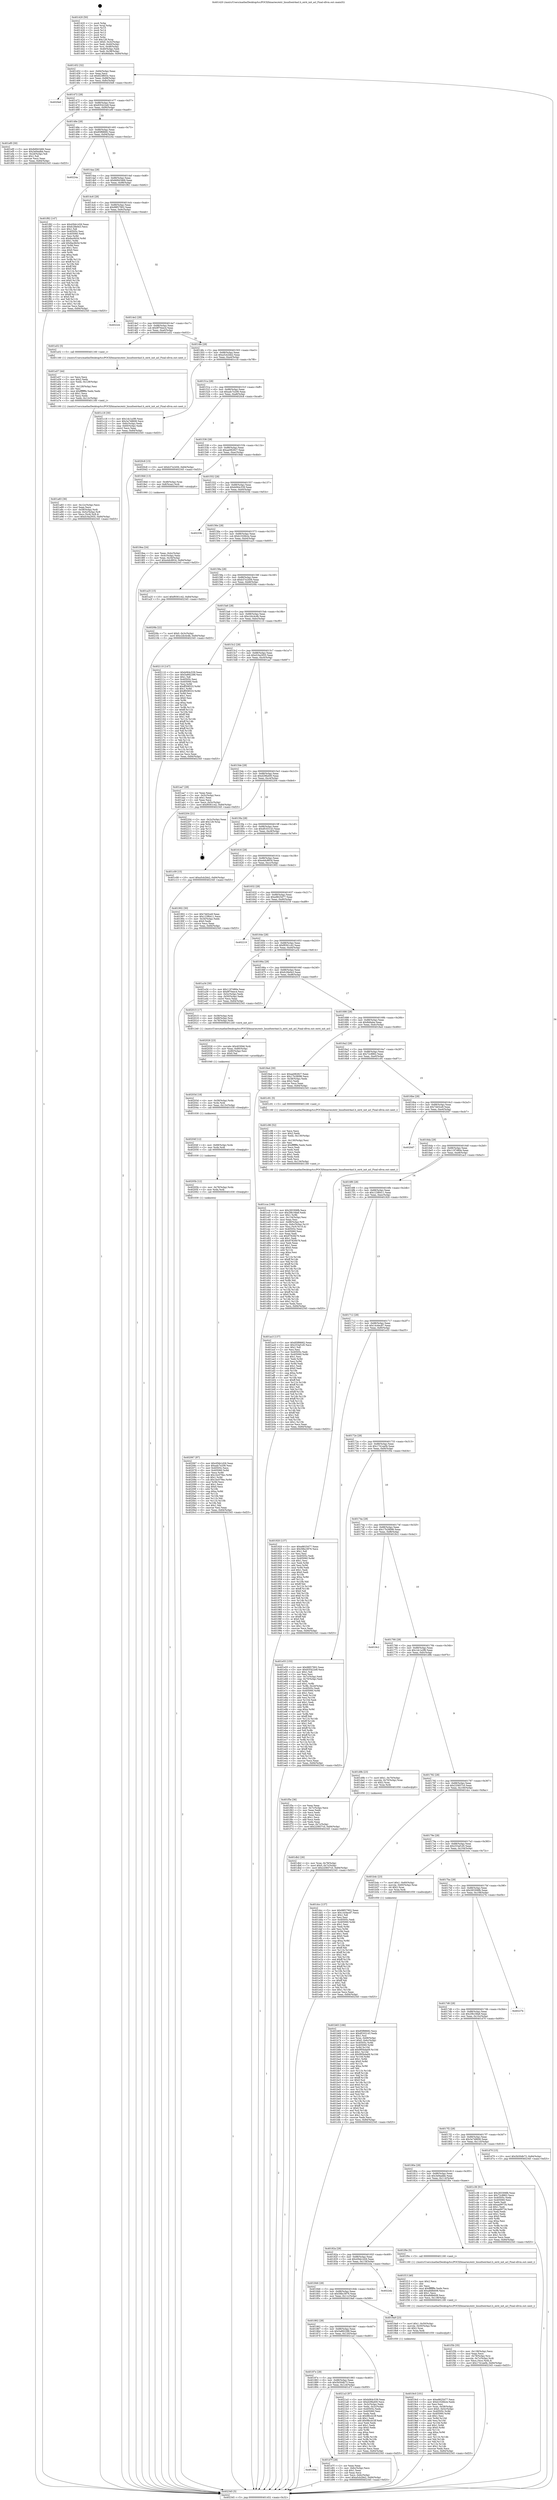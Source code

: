 digraph "0x401420" {
  label = "0x401420 (/mnt/c/Users/mathe/Desktop/tcc/POCII/binaries/extr_linuxfsext4acl.h_ext4_init_acl_Final-ollvm.out::main(0))"
  labelloc = "t"
  node[shape=record]

  Entry [label="",width=0.3,height=0.3,shape=circle,fillcolor=black,style=filled]
  "0x401452" [label="{
     0x401452 [32]\l
     | [instrs]\l
     &nbsp;&nbsp;0x401452 \<+6\>: mov -0x84(%rbp),%eax\l
     &nbsp;&nbsp;0x401458 \<+2\>: mov %eax,%ecx\l
     &nbsp;&nbsp;0x40145a \<+6\>: sub $0x823f603c,%ecx\l
     &nbsp;&nbsp;0x401460 \<+6\>: mov %eax,-0x88(%rbp)\l
     &nbsp;&nbsp;0x401466 \<+6\>: mov %ecx,-0x8c(%rbp)\l
     &nbsp;&nbsp;0x40146c \<+6\>: je 00000000004020e6 \<main+0xcc6\>\l
  }"]
  "0x4020e6" [label="{
     0x4020e6\l
  }", style=dashed]
  "0x401472" [label="{
     0x401472 [28]\l
     | [instrs]\l
     &nbsp;&nbsp;0x401472 \<+5\>: jmp 0000000000401477 \<main+0x57\>\l
     &nbsp;&nbsp;0x401477 \<+6\>: mov -0x88(%rbp),%eax\l
     &nbsp;&nbsp;0x40147d \<+5\>: sub $0x835422e8,%eax\l
     &nbsp;&nbsp;0x401482 \<+6\>: mov %eax,-0x90(%rbp)\l
     &nbsp;&nbsp;0x401488 \<+6\>: je 0000000000401ef0 \<main+0xad0\>\l
  }"]
  Exit [label="",width=0.3,height=0.3,shape=circle,fillcolor=black,style=filled,peripheries=2]
  "0x401ef0" [label="{
     0x401ef0 [30]\l
     | [instrs]\l
     &nbsp;&nbsp;0x401ef0 \<+5\>: mov $0x8d943466,%eax\l
     &nbsp;&nbsp;0x401ef5 \<+5\>: mov $0x3ef4adbb,%ecx\l
     &nbsp;&nbsp;0x401efa \<+3\>: mov -0x2d(%rbp),%dl\l
     &nbsp;&nbsp;0x401efd \<+3\>: test $0x1,%dl\l
     &nbsp;&nbsp;0x401f00 \<+3\>: cmovne %ecx,%eax\l
     &nbsp;&nbsp;0x401f03 \<+6\>: mov %eax,-0x84(%rbp)\l
     &nbsp;&nbsp;0x401f09 \<+5\>: jmp 0000000000402345 \<main+0xf25\>\l
  }"]
  "0x40148e" [label="{
     0x40148e [28]\l
     | [instrs]\l
     &nbsp;&nbsp;0x40148e \<+5\>: jmp 0000000000401493 \<main+0x73\>\l
     &nbsp;&nbsp;0x401493 \<+6\>: mov -0x88(%rbp),%eax\l
     &nbsp;&nbsp;0x401499 \<+5\>: sub $0x85f88682,%eax\l
     &nbsp;&nbsp;0x40149e \<+6\>: mov %eax,-0x94(%rbp)\l
     &nbsp;&nbsp;0x4014a4 \<+6\>: je 000000000040224a \<main+0xe2a\>\l
  }"]
  "0x402067" [label="{
     0x402067 [97]\l
     | [instrs]\l
     &nbsp;&nbsp;0x402067 \<+5\>: mov $0x45bb1d26,%eax\l
     &nbsp;&nbsp;0x40206c \<+5\>: mov $0xadc7e206,%esi\l
     &nbsp;&nbsp;0x402071 \<+7\>: mov 0x40505c,%ecx\l
     &nbsp;&nbsp;0x402078 \<+8\>: mov 0x405060,%r8d\l
     &nbsp;&nbsp;0x402080 \<+3\>: mov %ecx,%r9d\l
     &nbsp;&nbsp;0x402083 \<+7\>: add $0x1bc079ec,%r9d\l
     &nbsp;&nbsp;0x40208a \<+4\>: sub $0x1,%r9d\l
     &nbsp;&nbsp;0x40208e \<+7\>: sub $0x1bc079ec,%r9d\l
     &nbsp;&nbsp;0x402095 \<+4\>: imul %r9d,%ecx\l
     &nbsp;&nbsp;0x402099 \<+3\>: and $0x1,%ecx\l
     &nbsp;&nbsp;0x40209c \<+3\>: cmp $0x0,%ecx\l
     &nbsp;&nbsp;0x40209f \<+4\>: sete %r10b\l
     &nbsp;&nbsp;0x4020a3 \<+4\>: cmp $0xa,%r8d\l
     &nbsp;&nbsp;0x4020a7 \<+4\>: setl %r11b\l
     &nbsp;&nbsp;0x4020ab \<+3\>: mov %r10b,%bl\l
     &nbsp;&nbsp;0x4020ae \<+3\>: and %r11b,%bl\l
     &nbsp;&nbsp;0x4020b1 \<+3\>: xor %r11b,%r10b\l
     &nbsp;&nbsp;0x4020b4 \<+3\>: or %r10b,%bl\l
     &nbsp;&nbsp;0x4020b7 \<+3\>: test $0x1,%bl\l
     &nbsp;&nbsp;0x4020ba \<+3\>: cmovne %esi,%eax\l
     &nbsp;&nbsp;0x4020bd \<+6\>: mov %eax,-0x84(%rbp)\l
     &nbsp;&nbsp;0x4020c3 \<+5\>: jmp 0000000000402345 \<main+0xf25\>\l
  }"]
  "0x40224a" [label="{
     0x40224a\l
  }", style=dashed]
  "0x4014aa" [label="{
     0x4014aa [28]\l
     | [instrs]\l
     &nbsp;&nbsp;0x4014aa \<+5\>: jmp 00000000004014af \<main+0x8f\>\l
     &nbsp;&nbsp;0x4014af \<+6\>: mov -0x88(%rbp),%eax\l
     &nbsp;&nbsp;0x4014b5 \<+5\>: sub $0x8d943466,%eax\l
     &nbsp;&nbsp;0x4014ba \<+6\>: mov %eax,-0x98(%rbp)\l
     &nbsp;&nbsp;0x4014c0 \<+6\>: je 0000000000401f82 \<main+0xb62\>\l
  }"]
  "0x40205b" [label="{
     0x40205b [12]\l
     | [instrs]\l
     &nbsp;&nbsp;0x40205b \<+4\>: mov -0x78(%rbp),%rdx\l
     &nbsp;&nbsp;0x40205f \<+3\>: mov %rdx,%rdi\l
     &nbsp;&nbsp;0x402062 \<+5\>: call 0000000000401030 \<free@plt\>\l
     | [calls]\l
     &nbsp;&nbsp;0x401030 \{1\} (unknown)\l
  }"]
  "0x401f82" [label="{
     0x401f82 [147]\l
     | [instrs]\l
     &nbsp;&nbsp;0x401f82 \<+5\>: mov $0x45bb1d26,%eax\l
     &nbsp;&nbsp;0x401f87 \<+5\>: mov $0xfc28e0e3,%ecx\l
     &nbsp;&nbsp;0x401f8c \<+2\>: mov $0x1,%dl\l
     &nbsp;&nbsp;0x401f8e \<+7\>: mov 0x40505c,%esi\l
     &nbsp;&nbsp;0x401f95 \<+7\>: mov 0x405060,%edi\l
     &nbsp;&nbsp;0x401f9c \<+3\>: mov %esi,%r8d\l
     &nbsp;&nbsp;0x401f9f \<+7\>: sub $0x8ac6b5d,%r8d\l
     &nbsp;&nbsp;0x401fa6 \<+4\>: sub $0x1,%r8d\l
     &nbsp;&nbsp;0x401faa \<+7\>: add $0x8ac6b5d,%r8d\l
     &nbsp;&nbsp;0x401fb1 \<+4\>: imul %r8d,%esi\l
     &nbsp;&nbsp;0x401fb5 \<+3\>: and $0x1,%esi\l
     &nbsp;&nbsp;0x401fb8 \<+3\>: cmp $0x0,%esi\l
     &nbsp;&nbsp;0x401fbb \<+4\>: sete %r9b\l
     &nbsp;&nbsp;0x401fbf \<+3\>: cmp $0xa,%edi\l
     &nbsp;&nbsp;0x401fc2 \<+4\>: setl %r10b\l
     &nbsp;&nbsp;0x401fc6 \<+3\>: mov %r9b,%r11b\l
     &nbsp;&nbsp;0x401fc9 \<+4\>: xor $0xff,%r11b\l
     &nbsp;&nbsp;0x401fcd \<+3\>: mov %r10b,%bl\l
     &nbsp;&nbsp;0x401fd0 \<+3\>: xor $0xff,%bl\l
     &nbsp;&nbsp;0x401fd3 \<+3\>: xor $0x0,%dl\l
     &nbsp;&nbsp;0x401fd6 \<+3\>: mov %r11b,%r14b\l
     &nbsp;&nbsp;0x401fd9 \<+4\>: and $0x0,%r14b\l
     &nbsp;&nbsp;0x401fdd \<+3\>: and %dl,%r9b\l
     &nbsp;&nbsp;0x401fe0 \<+3\>: mov %bl,%r15b\l
     &nbsp;&nbsp;0x401fe3 \<+4\>: and $0x0,%r15b\l
     &nbsp;&nbsp;0x401fe7 \<+3\>: and %dl,%r10b\l
     &nbsp;&nbsp;0x401fea \<+3\>: or %r9b,%r14b\l
     &nbsp;&nbsp;0x401fed \<+3\>: or %r10b,%r15b\l
     &nbsp;&nbsp;0x401ff0 \<+3\>: xor %r15b,%r14b\l
     &nbsp;&nbsp;0x401ff3 \<+3\>: or %bl,%r11b\l
     &nbsp;&nbsp;0x401ff6 \<+4\>: xor $0xff,%r11b\l
     &nbsp;&nbsp;0x401ffa \<+3\>: or $0x0,%dl\l
     &nbsp;&nbsp;0x401ffd \<+3\>: and %dl,%r11b\l
     &nbsp;&nbsp;0x402000 \<+3\>: or %r11b,%r14b\l
     &nbsp;&nbsp;0x402003 \<+4\>: test $0x1,%r14b\l
     &nbsp;&nbsp;0x402007 \<+3\>: cmovne %ecx,%eax\l
     &nbsp;&nbsp;0x40200a \<+6\>: mov %eax,-0x84(%rbp)\l
     &nbsp;&nbsp;0x402010 \<+5\>: jmp 0000000000402345 \<main+0xf25\>\l
  }"]
  "0x4014c6" [label="{
     0x4014c6 [28]\l
     | [instrs]\l
     &nbsp;&nbsp;0x4014c6 \<+5\>: jmp 00000000004014cb \<main+0xab\>\l
     &nbsp;&nbsp;0x4014cb \<+6\>: mov -0x88(%rbp),%eax\l
     &nbsp;&nbsp;0x4014d1 \<+5\>: sub $0x98f27902,%eax\l
     &nbsp;&nbsp;0x4014d6 \<+6\>: mov %eax,-0x9c(%rbp)\l
     &nbsp;&nbsp;0x4014dc \<+6\>: je 00000000004022cb \<main+0xeab\>\l
  }"]
  "0x40204f" [label="{
     0x40204f [12]\l
     | [instrs]\l
     &nbsp;&nbsp;0x40204f \<+4\>: mov -0x68(%rbp),%rdx\l
     &nbsp;&nbsp;0x402053 \<+3\>: mov %rdx,%rdi\l
     &nbsp;&nbsp;0x402056 \<+5\>: call 0000000000401030 \<free@plt\>\l
     | [calls]\l
     &nbsp;&nbsp;0x401030 \{1\} (unknown)\l
  }"]
  "0x4022cb" [label="{
     0x4022cb\l
  }", style=dashed]
  "0x4014e2" [label="{
     0x4014e2 [28]\l
     | [instrs]\l
     &nbsp;&nbsp;0x4014e2 \<+5\>: jmp 00000000004014e7 \<main+0xc7\>\l
     &nbsp;&nbsp;0x4014e7 \<+6\>: mov -0x88(%rbp),%eax\l
     &nbsp;&nbsp;0x4014ed \<+5\>: sub $0x9f70eec4,%eax\l
     &nbsp;&nbsp;0x4014f2 \<+6\>: mov %eax,-0xa0(%rbp)\l
     &nbsp;&nbsp;0x4014f8 \<+6\>: je 0000000000401a52 \<main+0x632\>\l
  }"]
  "0x40203d" [label="{
     0x40203d [18]\l
     | [instrs]\l
     &nbsp;&nbsp;0x40203d \<+4\>: mov -0x58(%rbp),%rdx\l
     &nbsp;&nbsp;0x402041 \<+3\>: mov %rdx,%rdi\l
     &nbsp;&nbsp;0x402044 \<+6\>: mov %eax,-0x13c(%rbp)\l
     &nbsp;&nbsp;0x40204a \<+5\>: call 0000000000401030 \<free@plt\>\l
     | [calls]\l
     &nbsp;&nbsp;0x401030 \{1\} (unknown)\l
  }"]
  "0x401a52" [label="{
     0x401a52 [5]\l
     | [instrs]\l
     &nbsp;&nbsp;0x401a52 \<+5\>: call 0000000000401160 \<next_i\>\l
     | [calls]\l
     &nbsp;&nbsp;0x401160 \{1\} (/mnt/c/Users/mathe/Desktop/tcc/POCII/binaries/extr_linuxfsext4acl.h_ext4_init_acl_Final-ollvm.out::next_i)\l
  }"]
  "0x4014fe" [label="{
     0x4014fe [28]\l
     | [instrs]\l
     &nbsp;&nbsp;0x4014fe \<+5\>: jmp 0000000000401503 \<main+0xe3\>\l
     &nbsp;&nbsp;0x401503 \<+6\>: mov -0x88(%rbp),%eax\l
     &nbsp;&nbsp;0x401509 \<+5\>: sub $0xa5cb2bb2,%eax\l
     &nbsp;&nbsp;0x40150e \<+6\>: mov %eax,-0xa4(%rbp)\l
     &nbsp;&nbsp;0x401514 \<+6\>: je 0000000000401c18 \<main+0x7f8\>\l
  }"]
  "0x402026" [label="{
     0x402026 [23]\l
     | [instrs]\l
     &nbsp;&nbsp;0x402026 \<+10\>: movabs $0x4030b6,%rdi\l
     &nbsp;&nbsp;0x402030 \<+3\>: mov %eax,-0x80(%rbp)\l
     &nbsp;&nbsp;0x402033 \<+3\>: mov -0x80(%rbp),%esi\l
     &nbsp;&nbsp;0x402036 \<+2\>: mov $0x0,%al\l
     &nbsp;&nbsp;0x402038 \<+5\>: call 0000000000401040 \<printf@plt\>\l
     | [calls]\l
     &nbsp;&nbsp;0x401040 \{1\} (unknown)\l
  }"]
  "0x401c18" [label="{
     0x401c18 [30]\l
     | [instrs]\l
     &nbsp;&nbsp;0x401c18 \<+5\>: mov $0x1dc1a3f6,%eax\l
     &nbsp;&nbsp;0x401c1d \<+5\>: mov $0x3a748606,%ecx\l
     &nbsp;&nbsp;0x401c22 \<+3\>: mov -0x6c(%rbp),%edx\l
     &nbsp;&nbsp;0x401c25 \<+3\>: cmp -0x60(%rbp),%edx\l
     &nbsp;&nbsp;0x401c28 \<+3\>: cmovl %ecx,%eax\l
     &nbsp;&nbsp;0x401c2b \<+6\>: mov %eax,-0x84(%rbp)\l
     &nbsp;&nbsp;0x401c31 \<+5\>: jmp 0000000000402345 \<main+0xf25\>\l
  }"]
  "0x40151a" [label="{
     0x40151a [28]\l
     | [instrs]\l
     &nbsp;&nbsp;0x40151a \<+5\>: jmp 000000000040151f \<main+0xff\>\l
     &nbsp;&nbsp;0x40151f \<+6\>: mov -0x88(%rbp),%eax\l
     &nbsp;&nbsp;0x401525 \<+5\>: sub $0xadc7e206,%eax\l
     &nbsp;&nbsp;0x40152a \<+6\>: mov %eax,-0xa8(%rbp)\l
     &nbsp;&nbsp;0x401530 \<+6\>: je 00000000004020c8 \<main+0xca8\>\l
  }"]
  "0x401f3b" [label="{
     0x401f3b [35]\l
     | [instrs]\l
     &nbsp;&nbsp;0x401f3b \<+6\>: mov -0x138(%rbp),%ecx\l
     &nbsp;&nbsp;0x401f41 \<+3\>: imul %eax,%ecx\l
     &nbsp;&nbsp;0x401f44 \<+4\>: mov -0x78(%rbp),%rsi\l
     &nbsp;&nbsp;0x401f48 \<+4\>: movslq -0x7c(%rbp),%rdi\l
     &nbsp;&nbsp;0x401f4c \<+3\>: mov %ecx,(%rsi,%rdi,4)\l
     &nbsp;&nbsp;0x401f4f \<+10\>: movl $0x1741ea0b,-0x84(%rbp)\l
     &nbsp;&nbsp;0x401f59 \<+5\>: jmp 0000000000402345 \<main+0xf25\>\l
  }"]
  "0x4020c8" [label="{
     0x4020c8 [15]\l
     | [instrs]\l
     &nbsp;&nbsp;0x4020c8 \<+10\>: movl $0xb37e2456,-0x84(%rbp)\l
     &nbsp;&nbsp;0x4020d2 \<+5\>: jmp 0000000000402345 \<main+0xf25\>\l
  }"]
  "0x401536" [label="{
     0x401536 [28]\l
     | [instrs]\l
     &nbsp;&nbsp;0x401536 \<+5\>: jmp 000000000040153b \<main+0x11b\>\l
     &nbsp;&nbsp;0x40153b \<+6\>: mov -0x88(%rbp),%eax\l
     &nbsp;&nbsp;0x401541 \<+5\>: sub $0xae082827,%eax\l
     &nbsp;&nbsp;0x401546 \<+6\>: mov %eax,-0xac(%rbp)\l
     &nbsp;&nbsp;0x40154c \<+6\>: je 00000000004018dd \<main+0x4bd\>\l
  }"]
  "0x401f13" [label="{
     0x401f13 [40]\l
     | [instrs]\l
     &nbsp;&nbsp;0x401f13 \<+5\>: mov $0x2,%ecx\l
     &nbsp;&nbsp;0x401f18 \<+1\>: cltd\l
     &nbsp;&nbsp;0x401f19 \<+2\>: idiv %ecx\l
     &nbsp;&nbsp;0x401f1b \<+6\>: imul $0xfffffffe,%edx,%ecx\l
     &nbsp;&nbsp;0x401f21 \<+6\>: add $0xa8dfeb08,%ecx\l
     &nbsp;&nbsp;0x401f27 \<+3\>: add $0x1,%ecx\l
     &nbsp;&nbsp;0x401f2a \<+6\>: sub $0xa8dfeb08,%ecx\l
     &nbsp;&nbsp;0x401f30 \<+6\>: mov %ecx,-0x138(%rbp)\l
     &nbsp;&nbsp;0x401f36 \<+5\>: call 0000000000401160 \<next_i\>\l
     | [calls]\l
     &nbsp;&nbsp;0x401160 \{1\} (/mnt/c/Users/mathe/Desktop/tcc/POCII/binaries/extr_linuxfsext4acl.h_ext4_init_acl_Final-ollvm.out::next_i)\l
  }"]
  "0x4018dd" [label="{
     0x4018dd [13]\l
     | [instrs]\l
     &nbsp;&nbsp;0x4018dd \<+4\>: mov -0x48(%rbp),%rax\l
     &nbsp;&nbsp;0x4018e1 \<+4\>: mov 0x8(%rax),%rdi\l
     &nbsp;&nbsp;0x4018e5 \<+5\>: call 0000000000401060 \<atoi@plt\>\l
     | [calls]\l
     &nbsp;&nbsp;0x401060 \{1\} (unknown)\l
  }"]
  "0x401552" [label="{
     0x401552 [28]\l
     | [instrs]\l
     &nbsp;&nbsp;0x401552 \<+5\>: jmp 0000000000401557 \<main+0x137\>\l
     &nbsp;&nbsp;0x401557 \<+6\>: mov -0x88(%rbp),%eax\l
     &nbsp;&nbsp;0x40155d \<+5\>: sub $0xb064c539,%eax\l
     &nbsp;&nbsp;0x401562 \<+6\>: mov %eax,-0xb0(%rbp)\l
     &nbsp;&nbsp;0x401568 \<+6\>: je 000000000040233b \<main+0xf1b\>\l
  }"]
  "0x401db2" [label="{
     0x401db2 [26]\l
     | [instrs]\l
     &nbsp;&nbsp;0x401db2 \<+4\>: mov %rax,-0x78(%rbp)\l
     &nbsp;&nbsp;0x401db6 \<+7\>: movl $0x0,-0x7c(%rbp)\l
     &nbsp;&nbsp;0x401dbd \<+10\>: movl $0x220837c0,-0x84(%rbp)\l
     &nbsp;&nbsp;0x401dc7 \<+5\>: jmp 0000000000402345 \<main+0xf25\>\l
  }"]
  "0x40233b" [label="{
     0x40233b\l
  }", style=dashed]
  "0x40156e" [label="{
     0x40156e [28]\l
     | [instrs]\l
     &nbsp;&nbsp;0x40156e \<+5\>: jmp 0000000000401573 \<main+0x153\>\l
     &nbsp;&nbsp;0x401573 \<+6\>: mov -0x88(%rbp),%eax\l
     &nbsp;&nbsp;0x401579 \<+5\>: sub $0xb1026b2e,%eax\l
     &nbsp;&nbsp;0x40157e \<+6\>: mov %eax,-0xb4(%rbp)\l
     &nbsp;&nbsp;0x401584 \<+6\>: je 0000000000401a25 \<main+0x605\>\l
  }"]
  "0x40189a" [label="{
     0x40189a\l
  }", style=dashed]
  "0x401a25" [label="{
     0x401a25 [15]\l
     | [instrs]\l
     &nbsp;&nbsp;0x401a25 \<+10\>: movl $0xf9361c42,-0x84(%rbp)\l
     &nbsp;&nbsp;0x401a2f \<+5\>: jmp 0000000000402345 \<main+0xf25\>\l
  }"]
  "0x40158a" [label="{
     0x40158a [28]\l
     | [instrs]\l
     &nbsp;&nbsp;0x40158a \<+5\>: jmp 000000000040158f \<main+0x16f\>\l
     &nbsp;&nbsp;0x40158f \<+6\>: mov -0x88(%rbp),%eax\l
     &nbsp;&nbsp;0x401595 \<+5\>: sub $0xb37e2456,%eax\l
     &nbsp;&nbsp;0x40159a \<+6\>: mov %eax,-0xb8(%rbp)\l
     &nbsp;&nbsp;0x4015a0 \<+6\>: je 00000000004020fa \<main+0xcda\>\l
  }"]
  "0x401d7f" [label="{
     0x401d7f [28]\l
     | [instrs]\l
     &nbsp;&nbsp;0x401d7f \<+2\>: xor %eax,%eax\l
     &nbsp;&nbsp;0x401d81 \<+3\>: mov -0x6c(%rbp),%ecx\l
     &nbsp;&nbsp;0x401d84 \<+3\>: sub $0x1,%eax\l
     &nbsp;&nbsp;0x401d87 \<+2\>: sub %eax,%ecx\l
     &nbsp;&nbsp;0x401d89 \<+3\>: mov %ecx,-0x6c(%rbp)\l
     &nbsp;&nbsp;0x401d8c \<+10\>: movl $0xa5cb2bb2,-0x84(%rbp)\l
     &nbsp;&nbsp;0x401d96 \<+5\>: jmp 0000000000402345 \<main+0xf25\>\l
  }"]
  "0x4020fa" [label="{
     0x4020fa [22]\l
     | [instrs]\l
     &nbsp;&nbsp;0x4020fa \<+7\>: movl $0x0,-0x3c(%rbp)\l
     &nbsp;&nbsp;0x402101 \<+10\>: movl $0xc2dc4cdb,-0x84(%rbp)\l
     &nbsp;&nbsp;0x40210b \<+5\>: jmp 0000000000402345 \<main+0xf25\>\l
  }"]
  "0x4015a6" [label="{
     0x4015a6 [28]\l
     | [instrs]\l
     &nbsp;&nbsp;0x4015a6 \<+5\>: jmp 00000000004015ab \<main+0x18b\>\l
     &nbsp;&nbsp;0x4015ab \<+6\>: mov -0x88(%rbp),%eax\l
     &nbsp;&nbsp;0x4015b1 \<+5\>: sub $0xc2dc4cdb,%eax\l
     &nbsp;&nbsp;0x4015b6 \<+6\>: mov %eax,-0xbc(%rbp)\l
     &nbsp;&nbsp;0x4015bc \<+6\>: je 0000000000402110 \<main+0xcf0\>\l
  }"]
  "0x40187e" [label="{
     0x40187e [28]\l
     | [instrs]\l
     &nbsp;&nbsp;0x40187e \<+5\>: jmp 0000000000401883 \<main+0x463\>\l
     &nbsp;&nbsp;0x401883 \<+6\>: mov -0x88(%rbp),%eax\l
     &nbsp;&nbsp;0x401889 \<+5\>: sub $0x5b50db73,%eax\l
     &nbsp;&nbsp;0x40188e \<+6\>: mov %eax,-0x124(%rbp)\l
     &nbsp;&nbsp;0x401894 \<+6\>: je 0000000000401d7f \<main+0x95f\>\l
  }"]
  "0x402110" [label="{
     0x402110 [147]\l
     | [instrs]\l
     &nbsp;&nbsp;0x402110 \<+5\>: mov $0xb064c539,%eax\l
     &nbsp;&nbsp;0x402115 \<+5\>: mov $0x5a892288,%ecx\l
     &nbsp;&nbsp;0x40211a \<+2\>: mov $0x1,%dl\l
     &nbsp;&nbsp;0x40211c \<+7\>: mov 0x40505c,%esi\l
     &nbsp;&nbsp;0x402123 \<+7\>: mov 0x405060,%edi\l
     &nbsp;&nbsp;0x40212a \<+3\>: mov %esi,%r8d\l
     &nbsp;&nbsp;0x40212d \<+7\>: sub $0xff308533,%r8d\l
     &nbsp;&nbsp;0x402134 \<+4\>: sub $0x1,%r8d\l
     &nbsp;&nbsp;0x402138 \<+7\>: add $0xff308533,%r8d\l
     &nbsp;&nbsp;0x40213f \<+4\>: imul %r8d,%esi\l
     &nbsp;&nbsp;0x402143 \<+3\>: and $0x1,%esi\l
     &nbsp;&nbsp;0x402146 \<+3\>: cmp $0x0,%esi\l
     &nbsp;&nbsp;0x402149 \<+4\>: sete %r9b\l
     &nbsp;&nbsp;0x40214d \<+3\>: cmp $0xa,%edi\l
     &nbsp;&nbsp;0x402150 \<+4\>: setl %r10b\l
     &nbsp;&nbsp;0x402154 \<+3\>: mov %r9b,%r11b\l
     &nbsp;&nbsp;0x402157 \<+4\>: xor $0xff,%r11b\l
     &nbsp;&nbsp;0x40215b \<+3\>: mov %r10b,%bl\l
     &nbsp;&nbsp;0x40215e \<+3\>: xor $0xff,%bl\l
     &nbsp;&nbsp;0x402161 \<+3\>: xor $0x1,%dl\l
     &nbsp;&nbsp;0x402164 \<+3\>: mov %r11b,%r14b\l
     &nbsp;&nbsp;0x402167 \<+4\>: and $0xff,%r14b\l
     &nbsp;&nbsp;0x40216b \<+3\>: and %dl,%r9b\l
     &nbsp;&nbsp;0x40216e \<+3\>: mov %bl,%r15b\l
     &nbsp;&nbsp;0x402171 \<+4\>: and $0xff,%r15b\l
     &nbsp;&nbsp;0x402175 \<+3\>: and %dl,%r10b\l
     &nbsp;&nbsp;0x402178 \<+3\>: or %r9b,%r14b\l
     &nbsp;&nbsp;0x40217b \<+3\>: or %r10b,%r15b\l
     &nbsp;&nbsp;0x40217e \<+3\>: xor %r15b,%r14b\l
     &nbsp;&nbsp;0x402181 \<+3\>: or %bl,%r11b\l
     &nbsp;&nbsp;0x402184 \<+4\>: xor $0xff,%r11b\l
     &nbsp;&nbsp;0x402188 \<+3\>: or $0x1,%dl\l
     &nbsp;&nbsp;0x40218b \<+3\>: and %dl,%r11b\l
     &nbsp;&nbsp;0x40218e \<+3\>: or %r11b,%r14b\l
     &nbsp;&nbsp;0x402191 \<+4\>: test $0x1,%r14b\l
     &nbsp;&nbsp;0x402195 \<+3\>: cmovne %ecx,%eax\l
     &nbsp;&nbsp;0x402198 \<+6\>: mov %eax,-0x84(%rbp)\l
     &nbsp;&nbsp;0x40219e \<+5\>: jmp 0000000000402345 \<main+0xf25\>\l
  }"]
  "0x4015c2" [label="{
     0x4015c2 [28]\l
     | [instrs]\l
     &nbsp;&nbsp;0x4015c2 \<+5\>: jmp 00000000004015c7 \<main+0x1a7\>\l
     &nbsp;&nbsp;0x4015c7 \<+6\>: mov -0x88(%rbp),%eax\l
     &nbsp;&nbsp;0x4015cd \<+5\>: sub $0xd16a2935,%eax\l
     &nbsp;&nbsp;0x4015d2 \<+6\>: mov %eax,-0xc0(%rbp)\l
     &nbsp;&nbsp;0x4015d8 \<+6\>: je 0000000000401aa7 \<main+0x687\>\l
  }"]
  "0x4021a3" [label="{
     0x4021a3 [97]\l
     | [instrs]\l
     &nbsp;&nbsp;0x4021a3 \<+5\>: mov $0xb064c539,%eax\l
     &nbsp;&nbsp;0x4021a8 \<+5\>: mov $0xd29fa400,%ecx\l
     &nbsp;&nbsp;0x4021ad \<+3\>: mov -0x3c(%rbp),%edx\l
     &nbsp;&nbsp;0x4021b0 \<+3\>: mov %edx,-0x2c(%rbp)\l
     &nbsp;&nbsp;0x4021b3 \<+7\>: mov 0x40505c,%edx\l
     &nbsp;&nbsp;0x4021ba \<+7\>: mov 0x405060,%esi\l
     &nbsp;&nbsp;0x4021c1 \<+2\>: mov %edx,%edi\l
     &nbsp;&nbsp;0x4021c3 \<+6\>: sub $0x98ccb1ff,%edi\l
     &nbsp;&nbsp;0x4021c9 \<+3\>: sub $0x1,%edi\l
     &nbsp;&nbsp;0x4021cc \<+6\>: add $0x98ccb1ff,%edi\l
     &nbsp;&nbsp;0x4021d2 \<+3\>: imul %edi,%edx\l
     &nbsp;&nbsp;0x4021d5 \<+3\>: and $0x1,%edx\l
     &nbsp;&nbsp;0x4021d8 \<+3\>: cmp $0x0,%edx\l
     &nbsp;&nbsp;0x4021db \<+4\>: sete %r8b\l
     &nbsp;&nbsp;0x4021df \<+3\>: cmp $0xa,%esi\l
     &nbsp;&nbsp;0x4021e2 \<+4\>: setl %r9b\l
     &nbsp;&nbsp;0x4021e6 \<+3\>: mov %r8b,%r10b\l
     &nbsp;&nbsp;0x4021e9 \<+3\>: and %r9b,%r10b\l
     &nbsp;&nbsp;0x4021ec \<+3\>: xor %r9b,%r8b\l
     &nbsp;&nbsp;0x4021ef \<+3\>: or %r8b,%r10b\l
     &nbsp;&nbsp;0x4021f2 \<+4\>: test $0x1,%r10b\l
     &nbsp;&nbsp;0x4021f6 \<+3\>: cmovne %ecx,%eax\l
     &nbsp;&nbsp;0x4021f9 \<+6\>: mov %eax,-0x84(%rbp)\l
     &nbsp;&nbsp;0x4021ff \<+5\>: jmp 0000000000402345 \<main+0xf25\>\l
  }"]
  "0x401aa7" [label="{
     0x401aa7 [28]\l
     | [instrs]\l
     &nbsp;&nbsp;0x401aa7 \<+2\>: xor %eax,%eax\l
     &nbsp;&nbsp;0x401aa9 \<+3\>: mov -0x5c(%rbp),%ecx\l
     &nbsp;&nbsp;0x401aac \<+3\>: sub $0x1,%eax\l
     &nbsp;&nbsp;0x401aaf \<+2\>: sub %eax,%ecx\l
     &nbsp;&nbsp;0x401ab1 \<+3\>: mov %ecx,-0x5c(%rbp)\l
     &nbsp;&nbsp;0x401ab4 \<+10\>: movl $0xf9361c42,-0x84(%rbp)\l
     &nbsp;&nbsp;0x401abe \<+5\>: jmp 0000000000402345 \<main+0xf25\>\l
  }"]
  "0x4015de" [label="{
     0x4015de [28]\l
     | [instrs]\l
     &nbsp;&nbsp;0x4015de \<+5\>: jmp 00000000004015e3 \<main+0x1c3\>\l
     &nbsp;&nbsp;0x4015e3 \<+6\>: mov -0x88(%rbp),%eax\l
     &nbsp;&nbsp;0x4015e9 \<+5\>: sub $0xd29fa400,%eax\l
     &nbsp;&nbsp;0x4015ee \<+6\>: mov %eax,-0xc4(%rbp)\l
     &nbsp;&nbsp;0x4015f4 \<+6\>: je 0000000000402204 \<main+0xde4\>\l
  }"]
  "0x401cca" [label="{
     0x401cca [166]\l
     | [instrs]\l
     &nbsp;&nbsp;0x401cca \<+5\>: mov $0x283306fb,%ecx\l
     &nbsp;&nbsp;0x401ccf \<+5\>: mov $0x29b16fa8,%edx\l
     &nbsp;&nbsp;0x401cd4 \<+3\>: mov $0x1,%r8b\l
     &nbsp;&nbsp;0x401cd7 \<+6\>: mov -0x134(%rbp),%esi\l
     &nbsp;&nbsp;0x401cdd \<+3\>: imul %eax,%esi\l
     &nbsp;&nbsp;0x401ce0 \<+4\>: mov -0x68(%rbp),%r9\l
     &nbsp;&nbsp;0x401ce4 \<+4\>: movslq -0x6c(%rbp),%r10\l
     &nbsp;&nbsp;0x401ce8 \<+4\>: mov %esi,(%r9,%r10,4)\l
     &nbsp;&nbsp;0x401cec \<+7\>: mov 0x40505c,%eax\l
     &nbsp;&nbsp;0x401cf3 \<+7\>: mov 0x405060,%esi\l
     &nbsp;&nbsp;0x401cfa \<+2\>: mov %eax,%edi\l
     &nbsp;&nbsp;0x401cfc \<+6\>: sub $0x97826b76,%edi\l
     &nbsp;&nbsp;0x401d02 \<+3\>: sub $0x1,%edi\l
     &nbsp;&nbsp;0x401d05 \<+6\>: add $0x97826b76,%edi\l
     &nbsp;&nbsp;0x401d0b \<+3\>: imul %edi,%eax\l
     &nbsp;&nbsp;0x401d0e \<+3\>: and $0x1,%eax\l
     &nbsp;&nbsp;0x401d11 \<+3\>: cmp $0x0,%eax\l
     &nbsp;&nbsp;0x401d14 \<+4\>: sete %r11b\l
     &nbsp;&nbsp;0x401d18 \<+3\>: cmp $0xa,%esi\l
     &nbsp;&nbsp;0x401d1b \<+3\>: setl %bl\l
     &nbsp;&nbsp;0x401d1e \<+3\>: mov %r11b,%r14b\l
     &nbsp;&nbsp;0x401d21 \<+4\>: xor $0xff,%r14b\l
     &nbsp;&nbsp;0x401d25 \<+3\>: mov %bl,%r15b\l
     &nbsp;&nbsp;0x401d28 \<+4\>: xor $0xff,%r15b\l
     &nbsp;&nbsp;0x401d2c \<+4\>: xor $0x0,%r8b\l
     &nbsp;&nbsp;0x401d30 \<+3\>: mov %r14b,%r12b\l
     &nbsp;&nbsp;0x401d33 \<+4\>: and $0x0,%r12b\l
     &nbsp;&nbsp;0x401d37 \<+3\>: and %r8b,%r11b\l
     &nbsp;&nbsp;0x401d3a \<+3\>: mov %r15b,%r13b\l
     &nbsp;&nbsp;0x401d3d \<+4\>: and $0x0,%r13b\l
     &nbsp;&nbsp;0x401d41 \<+3\>: and %r8b,%bl\l
     &nbsp;&nbsp;0x401d44 \<+3\>: or %r11b,%r12b\l
     &nbsp;&nbsp;0x401d47 \<+3\>: or %bl,%r13b\l
     &nbsp;&nbsp;0x401d4a \<+3\>: xor %r13b,%r12b\l
     &nbsp;&nbsp;0x401d4d \<+3\>: or %r15b,%r14b\l
     &nbsp;&nbsp;0x401d50 \<+4\>: xor $0xff,%r14b\l
     &nbsp;&nbsp;0x401d54 \<+4\>: or $0x0,%r8b\l
     &nbsp;&nbsp;0x401d58 \<+3\>: and %r8b,%r14b\l
     &nbsp;&nbsp;0x401d5b \<+3\>: or %r14b,%r12b\l
     &nbsp;&nbsp;0x401d5e \<+4\>: test $0x1,%r12b\l
     &nbsp;&nbsp;0x401d62 \<+3\>: cmovne %edx,%ecx\l
     &nbsp;&nbsp;0x401d65 \<+6\>: mov %ecx,-0x84(%rbp)\l
     &nbsp;&nbsp;0x401d6b \<+5\>: jmp 0000000000402345 \<main+0xf25\>\l
  }"]
  "0x402204" [label="{
     0x402204 [21]\l
     | [instrs]\l
     &nbsp;&nbsp;0x402204 \<+3\>: mov -0x2c(%rbp),%eax\l
     &nbsp;&nbsp;0x402207 \<+7\>: add $0x128,%rsp\l
     &nbsp;&nbsp;0x40220e \<+1\>: pop %rbx\l
     &nbsp;&nbsp;0x40220f \<+2\>: pop %r12\l
     &nbsp;&nbsp;0x402211 \<+2\>: pop %r13\l
     &nbsp;&nbsp;0x402213 \<+2\>: pop %r14\l
     &nbsp;&nbsp;0x402215 \<+2\>: pop %r15\l
     &nbsp;&nbsp;0x402217 \<+1\>: pop %rbp\l
     &nbsp;&nbsp;0x402218 \<+1\>: ret\l
  }"]
  "0x4015fa" [label="{
     0x4015fa [28]\l
     | [instrs]\l
     &nbsp;&nbsp;0x4015fa \<+5\>: jmp 00000000004015ff \<main+0x1df\>\l
     &nbsp;&nbsp;0x4015ff \<+6\>: mov -0x88(%rbp),%eax\l
     &nbsp;&nbsp;0x401605 \<+5\>: sub $0xdf163143,%eax\l
     &nbsp;&nbsp;0x40160a \<+6\>: mov %eax,-0xc8(%rbp)\l
     &nbsp;&nbsp;0x401610 \<+6\>: je 0000000000401c09 \<main+0x7e9\>\l
  }"]
  "0x401c96" [label="{
     0x401c96 [52]\l
     | [instrs]\l
     &nbsp;&nbsp;0x401c96 \<+2\>: xor %ecx,%ecx\l
     &nbsp;&nbsp;0x401c98 \<+5\>: mov $0x2,%edx\l
     &nbsp;&nbsp;0x401c9d \<+6\>: mov %edx,-0x130(%rbp)\l
     &nbsp;&nbsp;0x401ca3 \<+1\>: cltd\l
     &nbsp;&nbsp;0x401ca4 \<+6\>: mov -0x130(%rbp),%esi\l
     &nbsp;&nbsp;0x401caa \<+2\>: idiv %esi\l
     &nbsp;&nbsp;0x401cac \<+6\>: imul $0xfffffffe,%edx,%edx\l
     &nbsp;&nbsp;0x401cb2 \<+2\>: mov %ecx,%edi\l
     &nbsp;&nbsp;0x401cb4 \<+2\>: sub %edx,%edi\l
     &nbsp;&nbsp;0x401cb6 \<+2\>: mov %ecx,%edx\l
     &nbsp;&nbsp;0x401cb8 \<+3\>: sub $0x1,%edx\l
     &nbsp;&nbsp;0x401cbb \<+2\>: add %edx,%edi\l
     &nbsp;&nbsp;0x401cbd \<+2\>: sub %edi,%ecx\l
     &nbsp;&nbsp;0x401cbf \<+6\>: mov %ecx,-0x134(%rbp)\l
     &nbsp;&nbsp;0x401cc5 \<+5\>: call 0000000000401160 \<next_i\>\l
     | [calls]\l
     &nbsp;&nbsp;0x401160 \{1\} (/mnt/c/Users/mathe/Desktop/tcc/POCII/binaries/extr_linuxfsext4acl.h_ext4_init_acl_Final-ollvm.out::next_i)\l
  }"]
  "0x401c09" [label="{
     0x401c09 [15]\l
     | [instrs]\l
     &nbsp;&nbsp;0x401c09 \<+10\>: movl $0xa5cb2bb2,-0x84(%rbp)\l
     &nbsp;&nbsp;0x401c13 \<+5\>: jmp 0000000000402345 \<main+0xf25\>\l
  }"]
  "0x401616" [label="{
     0x401616 [28]\l
     | [instrs]\l
     &nbsp;&nbsp;0x401616 \<+5\>: jmp 000000000040161b \<main+0x1fb\>\l
     &nbsp;&nbsp;0x40161b \<+6\>: mov -0x88(%rbp),%eax\l
     &nbsp;&nbsp;0x401621 \<+5\>: sub $0xe4dc8834,%eax\l
     &nbsp;&nbsp;0x401626 \<+6\>: mov %eax,-0xcc(%rbp)\l
     &nbsp;&nbsp;0x40162c \<+6\>: je 0000000000401902 \<main+0x4e2\>\l
  }"]
  "0x401b63" [label="{
     0x401b63 [166]\l
     | [instrs]\l
     &nbsp;&nbsp;0x401b63 \<+5\>: mov $0x85f88682,%ecx\l
     &nbsp;&nbsp;0x401b68 \<+5\>: mov $0xdf163143,%edx\l
     &nbsp;&nbsp;0x401b6d \<+3\>: mov $0x1,%sil\l
     &nbsp;&nbsp;0x401b70 \<+4\>: mov %rax,-0x68(%rbp)\l
     &nbsp;&nbsp;0x401b74 \<+7\>: movl $0x0,-0x6c(%rbp)\l
     &nbsp;&nbsp;0x401b7b \<+8\>: mov 0x40505c,%r8d\l
     &nbsp;&nbsp;0x401b83 \<+8\>: mov 0x405060,%r9d\l
     &nbsp;&nbsp;0x401b8b \<+3\>: mov %r8d,%r10d\l
     &nbsp;&nbsp;0x401b8e \<+7\>: add $0x995bda09,%r10d\l
     &nbsp;&nbsp;0x401b95 \<+4\>: sub $0x1,%r10d\l
     &nbsp;&nbsp;0x401b99 \<+7\>: sub $0x995bda09,%r10d\l
     &nbsp;&nbsp;0x401ba0 \<+4\>: imul %r10d,%r8d\l
     &nbsp;&nbsp;0x401ba4 \<+4\>: and $0x1,%r8d\l
     &nbsp;&nbsp;0x401ba8 \<+4\>: cmp $0x0,%r8d\l
     &nbsp;&nbsp;0x401bac \<+4\>: sete %r11b\l
     &nbsp;&nbsp;0x401bb0 \<+4\>: cmp $0xa,%r9d\l
     &nbsp;&nbsp;0x401bb4 \<+3\>: setl %bl\l
     &nbsp;&nbsp;0x401bb7 \<+3\>: mov %r11b,%r14b\l
     &nbsp;&nbsp;0x401bba \<+4\>: xor $0xff,%r14b\l
     &nbsp;&nbsp;0x401bbe \<+3\>: mov %bl,%r15b\l
     &nbsp;&nbsp;0x401bc1 \<+4\>: xor $0xff,%r15b\l
     &nbsp;&nbsp;0x401bc5 \<+4\>: xor $0x0,%sil\l
     &nbsp;&nbsp;0x401bc9 \<+3\>: mov %r14b,%r12b\l
     &nbsp;&nbsp;0x401bcc \<+4\>: and $0x0,%r12b\l
     &nbsp;&nbsp;0x401bd0 \<+3\>: and %sil,%r11b\l
     &nbsp;&nbsp;0x401bd3 \<+3\>: mov %r15b,%r13b\l
     &nbsp;&nbsp;0x401bd6 \<+4\>: and $0x0,%r13b\l
     &nbsp;&nbsp;0x401bda \<+3\>: and %sil,%bl\l
     &nbsp;&nbsp;0x401bdd \<+3\>: or %r11b,%r12b\l
     &nbsp;&nbsp;0x401be0 \<+3\>: or %bl,%r13b\l
     &nbsp;&nbsp;0x401be3 \<+3\>: xor %r13b,%r12b\l
     &nbsp;&nbsp;0x401be6 \<+3\>: or %r15b,%r14b\l
     &nbsp;&nbsp;0x401be9 \<+4\>: xor $0xff,%r14b\l
     &nbsp;&nbsp;0x401bed \<+4\>: or $0x0,%sil\l
     &nbsp;&nbsp;0x401bf1 \<+3\>: and %sil,%r14b\l
     &nbsp;&nbsp;0x401bf4 \<+3\>: or %r14b,%r12b\l
     &nbsp;&nbsp;0x401bf7 \<+4\>: test $0x1,%r12b\l
     &nbsp;&nbsp;0x401bfb \<+3\>: cmovne %edx,%ecx\l
     &nbsp;&nbsp;0x401bfe \<+6\>: mov %ecx,-0x84(%rbp)\l
     &nbsp;&nbsp;0x401c04 \<+5\>: jmp 0000000000402345 \<main+0xf25\>\l
  }"]
  "0x401902" [label="{
     0x401902 [30]\l
     | [instrs]\l
     &nbsp;&nbsp;0x401902 \<+5\>: mov $0x7dd3ce9,%eax\l
     &nbsp;&nbsp;0x401907 \<+5\>: mov $0x123f6411,%ecx\l
     &nbsp;&nbsp;0x40190c \<+3\>: mov -0x34(%rbp),%edx\l
     &nbsp;&nbsp;0x40190f \<+3\>: cmp $0x0,%edx\l
     &nbsp;&nbsp;0x401912 \<+3\>: cmove %ecx,%eax\l
     &nbsp;&nbsp;0x401915 \<+6\>: mov %eax,-0x84(%rbp)\l
     &nbsp;&nbsp;0x40191b \<+5\>: jmp 0000000000402345 \<main+0xf25\>\l
  }"]
  "0x401632" [label="{
     0x401632 [28]\l
     | [instrs]\l
     &nbsp;&nbsp;0x401632 \<+5\>: jmp 0000000000401637 \<main+0x217\>\l
     &nbsp;&nbsp;0x401637 \<+6\>: mov -0x88(%rbp),%eax\l
     &nbsp;&nbsp;0x40163d \<+5\>: sub $0xe8625d77,%eax\l
     &nbsp;&nbsp;0x401642 \<+6\>: mov %eax,-0xd0(%rbp)\l
     &nbsp;&nbsp;0x401648 \<+6\>: je 0000000000402219 \<main+0xdf9\>\l
  }"]
  "0x401a83" [label="{
     0x401a83 [36]\l
     | [instrs]\l
     &nbsp;&nbsp;0x401a83 \<+6\>: mov -0x12c(%rbp),%ecx\l
     &nbsp;&nbsp;0x401a89 \<+3\>: imul %eax,%ecx\l
     &nbsp;&nbsp;0x401a8c \<+4\>: mov -0x58(%rbp),%rdi\l
     &nbsp;&nbsp;0x401a90 \<+4\>: movslq -0x5c(%rbp),%r8\l
     &nbsp;&nbsp;0x401a94 \<+4\>: mov %ecx,(%rdi,%r8,4)\l
     &nbsp;&nbsp;0x401a98 \<+10\>: movl $0xd16a2935,-0x84(%rbp)\l
     &nbsp;&nbsp;0x401aa2 \<+5\>: jmp 0000000000402345 \<main+0xf25\>\l
  }"]
  "0x402219" [label="{
     0x402219\l
  }", style=dashed]
  "0x40164e" [label="{
     0x40164e [28]\l
     | [instrs]\l
     &nbsp;&nbsp;0x40164e \<+5\>: jmp 0000000000401653 \<main+0x233\>\l
     &nbsp;&nbsp;0x401653 \<+6\>: mov -0x88(%rbp),%eax\l
     &nbsp;&nbsp;0x401659 \<+5\>: sub $0xf9361c42,%eax\l
     &nbsp;&nbsp;0x40165e \<+6\>: mov %eax,-0xd4(%rbp)\l
     &nbsp;&nbsp;0x401664 \<+6\>: je 0000000000401a34 \<main+0x614\>\l
  }"]
  "0x401a57" [label="{
     0x401a57 [44]\l
     | [instrs]\l
     &nbsp;&nbsp;0x401a57 \<+2\>: xor %ecx,%ecx\l
     &nbsp;&nbsp;0x401a59 \<+5\>: mov $0x2,%edx\l
     &nbsp;&nbsp;0x401a5e \<+6\>: mov %edx,-0x128(%rbp)\l
     &nbsp;&nbsp;0x401a64 \<+1\>: cltd\l
     &nbsp;&nbsp;0x401a65 \<+6\>: mov -0x128(%rbp),%esi\l
     &nbsp;&nbsp;0x401a6b \<+2\>: idiv %esi\l
     &nbsp;&nbsp;0x401a6d \<+6\>: imul $0xfffffffe,%edx,%edx\l
     &nbsp;&nbsp;0x401a73 \<+3\>: sub $0x1,%ecx\l
     &nbsp;&nbsp;0x401a76 \<+2\>: sub %ecx,%edx\l
     &nbsp;&nbsp;0x401a78 \<+6\>: mov %edx,-0x12c(%rbp)\l
     &nbsp;&nbsp;0x401a7e \<+5\>: call 0000000000401160 \<next_i\>\l
     | [calls]\l
     &nbsp;&nbsp;0x401160 \{1\} (/mnt/c/Users/mathe/Desktop/tcc/POCII/binaries/extr_linuxfsext4acl.h_ext4_init_acl_Final-ollvm.out::next_i)\l
  }"]
  "0x401a34" [label="{
     0x401a34 [30]\l
     | [instrs]\l
     &nbsp;&nbsp;0x401a34 \<+5\>: mov $0x1197d80e,%eax\l
     &nbsp;&nbsp;0x401a39 \<+5\>: mov $0x9f70eec4,%ecx\l
     &nbsp;&nbsp;0x401a3e \<+3\>: mov -0x5c(%rbp),%edx\l
     &nbsp;&nbsp;0x401a41 \<+3\>: cmp -0x50(%rbp),%edx\l
     &nbsp;&nbsp;0x401a44 \<+3\>: cmovl %ecx,%eax\l
     &nbsp;&nbsp;0x401a47 \<+6\>: mov %eax,-0x84(%rbp)\l
     &nbsp;&nbsp;0x401a4d \<+5\>: jmp 0000000000402345 \<main+0xf25\>\l
  }"]
  "0x40166a" [label="{
     0x40166a [28]\l
     | [instrs]\l
     &nbsp;&nbsp;0x40166a \<+5\>: jmp 000000000040166f \<main+0x24f\>\l
     &nbsp;&nbsp;0x40166f \<+6\>: mov -0x88(%rbp),%eax\l
     &nbsp;&nbsp;0x401675 \<+5\>: sub $0xfc28e0e3,%eax\l
     &nbsp;&nbsp;0x40167a \<+6\>: mov %eax,-0xd8(%rbp)\l
     &nbsp;&nbsp;0x401680 \<+6\>: je 0000000000402015 \<main+0xbf5\>\l
  }"]
  "0x4019c0" [label="{
     0x4019c0 [101]\l
     | [instrs]\l
     &nbsp;&nbsp;0x4019c0 \<+5\>: mov $0xe8625d77,%ecx\l
     &nbsp;&nbsp;0x4019c5 \<+5\>: mov $0xb1026b2e,%edx\l
     &nbsp;&nbsp;0x4019ca \<+2\>: xor %esi,%esi\l
     &nbsp;&nbsp;0x4019cc \<+4\>: mov %rax,-0x58(%rbp)\l
     &nbsp;&nbsp;0x4019d0 \<+7\>: movl $0x0,-0x5c(%rbp)\l
     &nbsp;&nbsp;0x4019d7 \<+8\>: mov 0x40505c,%r8d\l
     &nbsp;&nbsp;0x4019df \<+8\>: mov 0x405060,%r9d\l
     &nbsp;&nbsp;0x4019e7 \<+3\>: sub $0x1,%esi\l
     &nbsp;&nbsp;0x4019ea \<+3\>: mov %r8d,%r10d\l
     &nbsp;&nbsp;0x4019ed \<+3\>: add %esi,%r10d\l
     &nbsp;&nbsp;0x4019f0 \<+4\>: imul %r10d,%r8d\l
     &nbsp;&nbsp;0x4019f4 \<+4\>: and $0x1,%r8d\l
     &nbsp;&nbsp;0x4019f8 \<+4\>: cmp $0x0,%r8d\l
     &nbsp;&nbsp;0x4019fc \<+4\>: sete %r11b\l
     &nbsp;&nbsp;0x401a00 \<+4\>: cmp $0xa,%r9d\l
     &nbsp;&nbsp;0x401a04 \<+3\>: setl %bl\l
     &nbsp;&nbsp;0x401a07 \<+3\>: mov %r11b,%r14b\l
     &nbsp;&nbsp;0x401a0a \<+3\>: and %bl,%r14b\l
     &nbsp;&nbsp;0x401a0d \<+3\>: xor %bl,%r11b\l
     &nbsp;&nbsp;0x401a10 \<+3\>: or %r11b,%r14b\l
     &nbsp;&nbsp;0x401a13 \<+4\>: test $0x1,%r14b\l
     &nbsp;&nbsp;0x401a17 \<+3\>: cmovne %edx,%ecx\l
     &nbsp;&nbsp;0x401a1a \<+6\>: mov %ecx,-0x84(%rbp)\l
     &nbsp;&nbsp;0x401a20 \<+5\>: jmp 0000000000402345 \<main+0xf25\>\l
  }"]
  "0x402015" [label="{
     0x402015 [17]\l
     | [instrs]\l
     &nbsp;&nbsp;0x402015 \<+4\>: mov -0x58(%rbp),%rdi\l
     &nbsp;&nbsp;0x402019 \<+4\>: mov -0x68(%rbp),%rsi\l
     &nbsp;&nbsp;0x40201d \<+4\>: mov -0x78(%rbp),%rdx\l
     &nbsp;&nbsp;0x402021 \<+5\>: call 0000000000401240 \<ext4_init_acl\>\l
     | [calls]\l
     &nbsp;&nbsp;0x401240 \{1\} (/mnt/c/Users/mathe/Desktop/tcc/POCII/binaries/extr_linuxfsext4acl.h_ext4_init_acl_Final-ollvm.out::ext4_init_acl)\l
  }"]
  "0x401686" [label="{
     0x401686 [28]\l
     | [instrs]\l
     &nbsp;&nbsp;0x401686 \<+5\>: jmp 000000000040168b \<main+0x26b\>\l
     &nbsp;&nbsp;0x40168b \<+6\>: mov -0x88(%rbp),%eax\l
     &nbsp;&nbsp;0x401691 \<+5\>: sub $0x8ddabe,%eax\l
     &nbsp;&nbsp;0x401696 \<+6\>: mov %eax,-0xdc(%rbp)\l
     &nbsp;&nbsp;0x40169c \<+6\>: je 00000000004018a4 \<main+0x484\>\l
  }"]
  "0x401862" [label="{
     0x401862 [28]\l
     | [instrs]\l
     &nbsp;&nbsp;0x401862 \<+5\>: jmp 0000000000401867 \<main+0x447\>\l
     &nbsp;&nbsp;0x401867 \<+6\>: mov -0x88(%rbp),%eax\l
     &nbsp;&nbsp;0x40186d \<+5\>: sub $0x5a892288,%eax\l
     &nbsp;&nbsp;0x401872 \<+6\>: mov %eax,-0x120(%rbp)\l
     &nbsp;&nbsp;0x401878 \<+6\>: je 00000000004021a3 \<main+0xd83\>\l
  }"]
  "0x4018a4" [label="{
     0x4018a4 [30]\l
     | [instrs]\l
     &nbsp;&nbsp;0x4018a4 \<+5\>: mov $0xae082827,%eax\l
     &nbsp;&nbsp;0x4018a9 \<+5\>: mov $0x17b28096,%ecx\l
     &nbsp;&nbsp;0x4018ae \<+3\>: mov -0x38(%rbp),%edx\l
     &nbsp;&nbsp;0x4018b1 \<+3\>: cmp $0x2,%edx\l
     &nbsp;&nbsp;0x4018b4 \<+3\>: cmovne %ecx,%eax\l
     &nbsp;&nbsp;0x4018b7 \<+6\>: mov %eax,-0x84(%rbp)\l
     &nbsp;&nbsp;0x4018bd \<+5\>: jmp 0000000000402345 \<main+0xf25\>\l
  }"]
  "0x4016a2" [label="{
     0x4016a2 [28]\l
     | [instrs]\l
     &nbsp;&nbsp;0x4016a2 \<+5\>: jmp 00000000004016a7 \<main+0x287\>\l
     &nbsp;&nbsp;0x4016a7 \<+6\>: mov -0x88(%rbp),%eax\l
     &nbsp;&nbsp;0x4016ad \<+5\>: sub $0x72c8862,%eax\l
     &nbsp;&nbsp;0x4016b2 \<+6\>: mov %eax,-0xe0(%rbp)\l
     &nbsp;&nbsp;0x4016b8 \<+6\>: je 0000000000401c91 \<main+0x871\>\l
  }"]
  "0x402345" [label="{
     0x402345 [5]\l
     | [instrs]\l
     &nbsp;&nbsp;0x402345 \<+5\>: jmp 0000000000401452 \<main+0x32\>\l
  }"]
  "0x401420" [label="{
     0x401420 [50]\l
     | [instrs]\l
     &nbsp;&nbsp;0x401420 \<+1\>: push %rbp\l
     &nbsp;&nbsp;0x401421 \<+3\>: mov %rsp,%rbp\l
     &nbsp;&nbsp;0x401424 \<+2\>: push %r15\l
     &nbsp;&nbsp;0x401426 \<+2\>: push %r14\l
     &nbsp;&nbsp;0x401428 \<+2\>: push %r13\l
     &nbsp;&nbsp;0x40142a \<+2\>: push %r12\l
     &nbsp;&nbsp;0x40142c \<+1\>: push %rbx\l
     &nbsp;&nbsp;0x40142d \<+7\>: sub $0x128,%rsp\l
     &nbsp;&nbsp;0x401434 \<+7\>: movl $0x0,-0x3c(%rbp)\l
     &nbsp;&nbsp;0x40143b \<+3\>: mov %edi,-0x40(%rbp)\l
     &nbsp;&nbsp;0x40143e \<+4\>: mov %rsi,-0x48(%rbp)\l
     &nbsp;&nbsp;0x401442 \<+3\>: mov -0x40(%rbp),%edi\l
     &nbsp;&nbsp;0x401445 \<+3\>: mov %edi,-0x38(%rbp)\l
     &nbsp;&nbsp;0x401448 \<+10\>: movl $0x8ddabe,-0x84(%rbp)\l
  }"]
  "0x4018ea" [label="{
     0x4018ea [24]\l
     | [instrs]\l
     &nbsp;&nbsp;0x4018ea \<+3\>: mov %eax,-0x4c(%rbp)\l
     &nbsp;&nbsp;0x4018ed \<+3\>: mov -0x4c(%rbp),%eax\l
     &nbsp;&nbsp;0x4018f0 \<+3\>: mov %eax,-0x34(%rbp)\l
     &nbsp;&nbsp;0x4018f3 \<+10\>: movl $0xe4dc8834,-0x84(%rbp)\l
     &nbsp;&nbsp;0x4018fd \<+5\>: jmp 0000000000402345 \<main+0xf25\>\l
  }"]
  "0x4019a9" [label="{
     0x4019a9 [23]\l
     | [instrs]\l
     &nbsp;&nbsp;0x4019a9 \<+7\>: movl $0x1,-0x50(%rbp)\l
     &nbsp;&nbsp;0x4019b0 \<+4\>: movslq -0x50(%rbp),%rax\l
     &nbsp;&nbsp;0x4019b4 \<+4\>: shl $0x2,%rax\l
     &nbsp;&nbsp;0x4019b8 \<+3\>: mov %rax,%rdi\l
     &nbsp;&nbsp;0x4019bb \<+5\>: call 0000000000401050 \<malloc@plt\>\l
     | [calls]\l
     &nbsp;&nbsp;0x401050 \{1\} (unknown)\l
  }"]
  "0x401c91" [label="{
     0x401c91 [5]\l
     | [instrs]\l
     &nbsp;&nbsp;0x401c91 \<+5\>: call 0000000000401160 \<next_i\>\l
     | [calls]\l
     &nbsp;&nbsp;0x401160 \{1\} (/mnt/c/Users/mathe/Desktop/tcc/POCII/binaries/extr_linuxfsext4acl.h_ext4_init_acl_Final-ollvm.out::next_i)\l
  }"]
  "0x4016be" [label="{
     0x4016be [28]\l
     | [instrs]\l
     &nbsp;&nbsp;0x4016be \<+5\>: jmp 00000000004016c3 \<main+0x2a3\>\l
     &nbsp;&nbsp;0x4016c3 \<+6\>: mov -0x88(%rbp),%eax\l
     &nbsp;&nbsp;0x4016c9 \<+5\>: sub $0x7dd3ce9,%eax\l
     &nbsp;&nbsp;0x4016ce \<+6\>: mov %eax,-0xe4(%rbp)\l
     &nbsp;&nbsp;0x4016d4 \<+6\>: je 00000000004020d7 \<main+0xcb7\>\l
  }"]
  "0x401846" [label="{
     0x401846 [28]\l
     | [instrs]\l
     &nbsp;&nbsp;0x401846 \<+5\>: jmp 000000000040184b \<main+0x42b\>\l
     &nbsp;&nbsp;0x40184b \<+6\>: mov -0x88(%rbp),%eax\l
     &nbsp;&nbsp;0x401851 \<+5\>: sub $0x58bc3976,%eax\l
     &nbsp;&nbsp;0x401856 \<+6\>: mov %eax,-0x11c(%rbp)\l
     &nbsp;&nbsp;0x40185c \<+6\>: je 00000000004019a9 \<main+0x589\>\l
  }"]
  "0x4020d7" [label="{
     0x4020d7\l
  }", style=dashed]
  "0x4016da" [label="{
     0x4016da [28]\l
     | [instrs]\l
     &nbsp;&nbsp;0x4016da \<+5\>: jmp 00000000004016df \<main+0x2bf\>\l
     &nbsp;&nbsp;0x4016df \<+6\>: mov -0x88(%rbp),%eax\l
     &nbsp;&nbsp;0x4016e5 \<+5\>: sub $0x1197d80e,%eax\l
     &nbsp;&nbsp;0x4016ea \<+6\>: mov %eax,-0xe8(%rbp)\l
     &nbsp;&nbsp;0x4016f0 \<+6\>: je 0000000000401ac3 \<main+0x6a3\>\l
  }"]
  "0x4022da" [label="{
     0x4022da\l
  }", style=dashed]
  "0x401ac3" [label="{
     0x401ac3 [137]\l
     | [instrs]\l
     &nbsp;&nbsp;0x401ac3 \<+5\>: mov $0x85f88682,%eax\l
     &nbsp;&nbsp;0x401ac8 \<+5\>: mov $0x253af1d5,%ecx\l
     &nbsp;&nbsp;0x401acd \<+2\>: mov $0x1,%dl\l
     &nbsp;&nbsp;0x401acf \<+2\>: xor %esi,%esi\l
     &nbsp;&nbsp;0x401ad1 \<+7\>: mov 0x40505c,%edi\l
     &nbsp;&nbsp;0x401ad8 \<+8\>: mov 0x405060,%r8d\l
     &nbsp;&nbsp;0x401ae0 \<+3\>: sub $0x1,%esi\l
     &nbsp;&nbsp;0x401ae3 \<+3\>: mov %edi,%r9d\l
     &nbsp;&nbsp;0x401ae6 \<+3\>: add %esi,%r9d\l
     &nbsp;&nbsp;0x401ae9 \<+4\>: imul %r9d,%edi\l
     &nbsp;&nbsp;0x401aed \<+3\>: and $0x1,%edi\l
     &nbsp;&nbsp;0x401af0 \<+3\>: cmp $0x0,%edi\l
     &nbsp;&nbsp;0x401af3 \<+4\>: sete %r10b\l
     &nbsp;&nbsp;0x401af7 \<+4\>: cmp $0xa,%r8d\l
     &nbsp;&nbsp;0x401afb \<+4\>: setl %r11b\l
     &nbsp;&nbsp;0x401aff \<+3\>: mov %r10b,%bl\l
     &nbsp;&nbsp;0x401b02 \<+3\>: xor $0xff,%bl\l
     &nbsp;&nbsp;0x401b05 \<+3\>: mov %r11b,%r14b\l
     &nbsp;&nbsp;0x401b08 \<+4\>: xor $0xff,%r14b\l
     &nbsp;&nbsp;0x401b0c \<+3\>: xor $0x1,%dl\l
     &nbsp;&nbsp;0x401b0f \<+3\>: mov %bl,%r15b\l
     &nbsp;&nbsp;0x401b12 \<+4\>: and $0xff,%r15b\l
     &nbsp;&nbsp;0x401b16 \<+3\>: and %dl,%r10b\l
     &nbsp;&nbsp;0x401b19 \<+3\>: mov %r14b,%r12b\l
     &nbsp;&nbsp;0x401b1c \<+4\>: and $0xff,%r12b\l
     &nbsp;&nbsp;0x401b20 \<+3\>: and %dl,%r11b\l
     &nbsp;&nbsp;0x401b23 \<+3\>: or %r10b,%r15b\l
     &nbsp;&nbsp;0x401b26 \<+3\>: or %r11b,%r12b\l
     &nbsp;&nbsp;0x401b29 \<+3\>: xor %r12b,%r15b\l
     &nbsp;&nbsp;0x401b2c \<+3\>: or %r14b,%bl\l
     &nbsp;&nbsp;0x401b2f \<+3\>: xor $0xff,%bl\l
     &nbsp;&nbsp;0x401b32 \<+3\>: or $0x1,%dl\l
     &nbsp;&nbsp;0x401b35 \<+2\>: and %dl,%bl\l
     &nbsp;&nbsp;0x401b37 \<+3\>: or %bl,%r15b\l
     &nbsp;&nbsp;0x401b3a \<+4\>: test $0x1,%r15b\l
     &nbsp;&nbsp;0x401b3e \<+3\>: cmovne %ecx,%eax\l
     &nbsp;&nbsp;0x401b41 \<+6\>: mov %eax,-0x84(%rbp)\l
     &nbsp;&nbsp;0x401b47 \<+5\>: jmp 0000000000402345 \<main+0xf25\>\l
  }"]
  "0x4016f6" [label="{
     0x4016f6 [28]\l
     | [instrs]\l
     &nbsp;&nbsp;0x4016f6 \<+5\>: jmp 00000000004016fb \<main+0x2db\>\l
     &nbsp;&nbsp;0x4016fb \<+6\>: mov -0x88(%rbp),%eax\l
     &nbsp;&nbsp;0x401701 \<+5\>: sub $0x123f6411,%eax\l
     &nbsp;&nbsp;0x401706 \<+6\>: mov %eax,-0xec(%rbp)\l
     &nbsp;&nbsp;0x40170c \<+6\>: je 0000000000401920 \<main+0x500\>\l
  }"]
  "0x40182a" [label="{
     0x40182a [28]\l
     | [instrs]\l
     &nbsp;&nbsp;0x40182a \<+5\>: jmp 000000000040182f \<main+0x40f\>\l
     &nbsp;&nbsp;0x40182f \<+6\>: mov -0x88(%rbp),%eax\l
     &nbsp;&nbsp;0x401835 \<+5\>: sub $0x45bb1d26,%eax\l
     &nbsp;&nbsp;0x40183a \<+6\>: mov %eax,-0x118(%rbp)\l
     &nbsp;&nbsp;0x401840 \<+6\>: je 00000000004022da \<main+0xeba\>\l
  }"]
  "0x401920" [label="{
     0x401920 [137]\l
     | [instrs]\l
     &nbsp;&nbsp;0x401920 \<+5\>: mov $0xe8625d77,%eax\l
     &nbsp;&nbsp;0x401925 \<+5\>: mov $0x58bc3976,%ecx\l
     &nbsp;&nbsp;0x40192a \<+2\>: mov $0x1,%dl\l
     &nbsp;&nbsp;0x40192c \<+2\>: xor %esi,%esi\l
     &nbsp;&nbsp;0x40192e \<+7\>: mov 0x40505c,%edi\l
     &nbsp;&nbsp;0x401935 \<+8\>: mov 0x405060,%r8d\l
     &nbsp;&nbsp;0x40193d \<+3\>: sub $0x1,%esi\l
     &nbsp;&nbsp;0x401940 \<+3\>: mov %edi,%r9d\l
     &nbsp;&nbsp;0x401943 \<+3\>: add %esi,%r9d\l
     &nbsp;&nbsp;0x401946 \<+4\>: imul %r9d,%edi\l
     &nbsp;&nbsp;0x40194a \<+3\>: and $0x1,%edi\l
     &nbsp;&nbsp;0x40194d \<+3\>: cmp $0x0,%edi\l
     &nbsp;&nbsp;0x401950 \<+4\>: sete %r10b\l
     &nbsp;&nbsp;0x401954 \<+4\>: cmp $0xa,%r8d\l
     &nbsp;&nbsp;0x401958 \<+4\>: setl %r11b\l
     &nbsp;&nbsp;0x40195c \<+3\>: mov %r10b,%bl\l
     &nbsp;&nbsp;0x40195f \<+3\>: xor $0xff,%bl\l
     &nbsp;&nbsp;0x401962 \<+3\>: mov %r11b,%r14b\l
     &nbsp;&nbsp;0x401965 \<+4\>: xor $0xff,%r14b\l
     &nbsp;&nbsp;0x401969 \<+3\>: xor $0x0,%dl\l
     &nbsp;&nbsp;0x40196c \<+3\>: mov %bl,%r15b\l
     &nbsp;&nbsp;0x40196f \<+4\>: and $0x0,%r15b\l
     &nbsp;&nbsp;0x401973 \<+3\>: and %dl,%r10b\l
     &nbsp;&nbsp;0x401976 \<+3\>: mov %r14b,%r12b\l
     &nbsp;&nbsp;0x401979 \<+4\>: and $0x0,%r12b\l
     &nbsp;&nbsp;0x40197d \<+3\>: and %dl,%r11b\l
     &nbsp;&nbsp;0x401980 \<+3\>: or %r10b,%r15b\l
     &nbsp;&nbsp;0x401983 \<+3\>: or %r11b,%r12b\l
     &nbsp;&nbsp;0x401986 \<+3\>: xor %r12b,%r15b\l
     &nbsp;&nbsp;0x401989 \<+3\>: or %r14b,%bl\l
     &nbsp;&nbsp;0x40198c \<+3\>: xor $0xff,%bl\l
     &nbsp;&nbsp;0x40198f \<+3\>: or $0x0,%dl\l
     &nbsp;&nbsp;0x401992 \<+2\>: and %dl,%bl\l
     &nbsp;&nbsp;0x401994 \<+3\>: or %bl,%r15b\l
     &nbsp;&nbsp;0x401997 \<+4\>: test $0x1,%r15b\l
     &nbsp;&nbsp;0x40199b \<+3\>: cmovne %ecx,%eax\l
     &nbsp;&nbsp;0x40199e \<+6\>: mov %eax,-0x84(%rbp)\l
     &nbsp;&nbsp;0x4019a4 \<+5\>: jmp 0000000000402345 \<main+0xf25\>\l
  }"]
  "0x401712" [label="{
     0x401712 [28]\l
     | [instrs]\l
     &nbsp;&nbsp;0x401712 \<+5\>: jmp 0000000000401717 \<main+0x2f7\>\l
     &nbsp;&nbsp;0x401717 \<+6\>: mov -0x88(%rbp),%eax\l
     &nbsp;&nbsp;0x40171d \<+5\>: sub $0x14c6ec87,%eax\l
     &nbsp;&nbsp;0x401722 \<+6\>: mov %eax,-0xf0(%rbp)\l
     &nbsp;&nbsp;0x401728 \<+6\>: je 0000000000401e55 \<main+0xa35\>\l
  }"]
  "0x401f0e" [label="{
     0x401f0e [5]\l
     | [instrs]\l
     &nbsp;&nbsp;0x401f0e \<+5\>: call 0000000000401160 \<next_i\>\l
     | [calls]\l
     &nbsp;&nbsp;0x401160 \{1\} (/mnt/c/Users/mathe/Desktop/tcc/POCII/binaries/extr_linuxfsext4acl.h_ext4_init_acl_Final-ollvm.out::next_i)\l
  }"]
  "0x401e55" [label="{
     0x401e55 [155]\l
     | [instrs]\l
     &nbsp;&nbsp;0x401e55 \<+5\>: mov $0x98f27902,%eax\l
     &nbsp;&nbsp;0x401e5a \<+5\>: mov $0x835422e8,%ecx\l
     &nbsp;&nbsp;0x401e5f \<+2\>: mov $0x1,%dl\l
     &nbsp;&nbsp;0x401e61 \<+2\>: xor %esi,%esi\l
     &nbsp;&nbsp;0x401e63 \<+3\>: mov -0x7c(%rbp),%edi\l
     &nbsp;&nbsp;0x401e66 \<+3\>: cmp -0x70(%rbp),%edi\l
     &nbsp;&nbsp;0x401e69 \<+4\>: setl %r8b\l
     &nbsp;&nbsp;0x401e6d \<+4\>: and $0x1,%r8b\l
     &nbsp;&nbsp;0x401e71 \<+4\>: mov %r8b,-0x2d(%rbp)\l
     &nbsp;&nbsp;0x401e75 \<+7\>: mov 0x40505c,%edi\l
     &nbsp;&nbsp;0x401e7c \<+8\>: mov 0x405060,%r9d\l
     &nbsp;&nbsp;0x401e84 \<+3\>: sub $0x1,%esi\l
     &nbsp;&nbsp;0x401e87 \<+3\>: mov %edi,%r10d\l
     &nbsp;&nbsp;0x401e8a \<+3\>: add %esi,%r10d\l
     &nbsp;&nbsp;0x401e8d \<+4\>: imul %r10d,%edi\l
     &nbsp;&nbsp;0x401e91 \<+3\>: and $0x1,%edi\l
     &nbsp;&nbsp;0x401e94 \<+3\>: cmp $0x0,%edi\l
     &nbsp;&nbsp;0x401e97 \<+4\>: sete %r8b\l
     &nbsp;&nbsp;0x401e9b \<+4\>: cmp $0xa,%r9d\l
     &nbsp;&nbsp;0x401e9f \<+4\>: setl %r11b\l
     &nbsp;&nbsp;0x401ea3 \<+3\>: mov %r8b,%bl\l
     &nbsp;&nbsp;0x401ea6 \<+3\>: xor $0xff,%bl\l
     &nbsp;&nbsp;0x401ea9 \<+3\>: mov %r11b,%r14b\l
     &nbsp;&nbsp;0x401eac \<+4\>: xor $0xff,%r14b\l
     &nbsp;&nbsp;0x401eb0 \<+3\>: xor $0x1,%dl\l
     &nbsp;&nbsp;0x401eb3 \<+3\>: mov %bl,%r15b\l
     &nbsp;&nbsp;0x401eb6 \<+4\>: and $0xff,%r15b\l
     &nbsp;&nbsp;0x401eba \<+3\>: and %dl,%r8b\l
     &nbsp;&nbsp;0x401ebd \<+3\>: mov %r14b,%r12b\l
     &nbsp;&nbsp;0x401ec0 \<+4\>: and $0xff,%r12b\l
     &nbsp;&nbsp;0x401ec4 \<+3\>: and %dl,%r11b\l
     &nbsp;&nbsp;0x401ec7 \<+3\>: or %r8b,%r15b\l
     &nbsp;&nbsp;0x401eca \<+3\>: or %r11b,%r12b\l
     &nbsp;&nbsp;0x401ecd \<+3\>: xor %r12b,%r15b\l
     &nbsp;&nbsp;0x401ed0 \<+3\>: or %r14b,%bl\l
     &nbsp;&nbsp;0x401ed3 \<+3\>: xor $0xff,%bl\l
     &nbsp;&nbsp;0x401ed6 \<+3\>: or $0x1,%dl\l
     &nbsp;&nbsp;0x401ed9 \<+2\>: and %dl,%bl\l
     &nbsp;&nbsp;0x401edb \<+3\>: or %bl,%r15b\l
     &nbsp;&nbsp;0x401ede \<+4\>: test $0x1,%r15b\l
     &nbsp;&nbsp;0x401ee2 \<+3\>: cmovne %ecx,%eax\l
     &nbsp;&nbsp;0x401ee5 \<+6\>: mov %eax,-0x84(%rbp)\l
     &nbsp;&nbsp;0x401eeb \<+5\>: jmp 0000000000402345 \<main+0xf25\>\l
  }"]
  "0x40172e" [label="{
     0x40172e [28]\l
     | [instrs]\l
     &nbsp;&nbsp;0x40172e \<+5\>: jmp 0000000000401733 \<main+0x313\>\l
     &nbsp;&nbsp;0x401733 \<+6\>: mov -0x88(%rbp),%eax\l
     &nbsp;&nbsp;0x401739 \<+5\>: sub $0x1741ea0b,%eax\l
     &nbsp;&nbsp;0x40173e \<+6\>: mov %eax,-0xf4(%rbp)\l
     &nbsp;&nbsp;0x401744 \<+6\>: je 0000000000401f5e \<main+0xb3e\>\l
  }"]
  "0x40180e" [label="{
     0x40180e [28]\l
     | [instrs]\l
     &nbsp;&nbsp;0x40180e \<+5\>: jmp 0000000000401813 \<main+0x3f3\>\l
     &nbsp;&nbsp;0x401813 \<+6\>: mov -0x88(%rbp),%eax\l
     &nbsp;&nbsp;0x401819 \<+5\>: sub $0x3ef4adbb,%eax\l
     &nbsp;&nbsp;0x40181e \<+6\>: mov %eax,-0x114(%rbp)\l
     &nbsp;&nbsp;0x401824 \<+6\>: je 0000000000401f0e \<main+0xaee\>\l
  }"]
  "0x401f5e" [label="{
     0x401f5e [36]\l
     | [instrs]\l
     &nbsp;&nbsp;0x401f5e \<+2\>: xor %eax,%eax\l
     &nbsp;&nbsp;0x401f60 \<+3\>: mov -0x7c(%rbp),%ecx\l
     &nbsp;&nbsp;0x401f63 \<+2\>: mov %eax,%edx\l
     &nbsp;&nbsp;0x401f65 \<+2\>: sub %ecx,%edx\l
     &nbsp;&nbsp;0x401f67 \<+2\>: mov %eax,%ecx\l
     &nbsp;&nbsp;0x401f69 \<+3\>: sub $0x1,%ecx\l
     &nbsp;&nbsp;0x401f6c \<+2\>: add %ecx,%edx\l
     &nbsp;&nbsp;0x401f6e \<+2\>: sub %edx,%eax\l
     &nbsp;&nbsp;0x401f70 \<+3\>: mov %eax,-0x7c(%rbp)\l
     &nbsp;&nbsp;0x401f73 \<+10\>: movl $0x220837c0,-0x84(%rbp)\l
     &nbsp;&nbsp;0x401f7d \<+5\>: jmp 0000000000402345 \<main+0xf25\>\l
  }"]
  "0x40174a" [label="{
     0x40174a [28]\l
     | [instrs]\l
     &nbsp;&nbsp;0x40174a \<+5\>: jmp 000000000040174f \<main+0x32f\>\l
     &nbsp;&nbsp;0x40174f \<+6\>: mov -0x88(%rbp),%eax\l
     &nbsp;&nbsp;0x401755 \<+5\>: sub $0x17b28096,%eax\l
     &nbsp;&nbsp;0x40175a \<+6\>: mov %eax,-0xf8(%rbp)\l
     &nbsp;&nbsp;0x401760 \<+6\>: je 00000000004018c2 \<main+0x4a2\>\l
  }"]
  "0x401c36" [label="{
     0x401c36 [91]\l
     | [instrs]\l
     &nbsp;&nbsp;0x401c36 \<+5\>: mov $0x283306fb,%eax\l
     &nbsp;&nbsp;0x401c3b \<+5\>: mov $0x72c8862,%ecx\l
     &nbsp;&nbsp;0x401c40 \<+7\>: mov 0x40505c,%edx\l
     &nbsp;&nbsp;0x401c47 \<+7\>: mov 0x405060,%esi\l
     &nbsp;&nbsp;0x401c4e \<+2\>: mov %edx,%edi\l
     &nbsp;&nbsp;0x401c50 \<+6\>: add $0xaa99734,%edi\l
     &nbsp;&nbsp;0x401c56 \<+3\>: sub $0x1,%edi\l
     &nbsp;&nbsp;0x401c59 \<+6\>: sub $0xaa99734,%edi\l
     &nbsp;&nbsp;0x401c5f \<+3\>: imul %edi,%edx\l
     &nbsp;&nbsp;0x401c62 \<+3\>: and $0x1,%edx\l
     &nbsp;&nbsp;0x401c65 \<+3\>: cmp $0x0,%edx\l
     &nbsp;&nbsp;0x401c68 \<+4\>: sete %r8b\l
     &nbsp;&nbsp;0x401c6c \<+3\>: cmp $0xa,%esi\l
     &nbsp;&nbsp;0x401c6f \<+4\>: setl %r9b\l
     &nbsp;&nbsp;0x401c73 \<+3\>: mov %r8b,%r10b\l
     &nbsp;&nbsp;0x401c76 \<+3\>: and %r9b,%r10b\l
     &nbsp;&nbsp;0x401c79 \<+3\>: xor %r9b,%r8b\l
     &nbsp;&nbsp;0x401c7c \<+3\>: or %r8b,%r10b\l
     &nbsp;&nbsp;0x401c7f \<+4\>: test $0x1,%r10b\l
     &nbsp;&nbsp;0x401c83 \<+3\>: cmovne %ecx,%eax\l
     &nbsp;&nbsp;0x401c86 \<+6\>: mov %eax,-0x84(%rbp)\l
     &nbsp;&nbsp;0x401c8c \<+5\>: jmp 0000000000402345 \<main+0xf25\>\l
  }"]
  "0x4018c2" [label="{
     0x4018c2\l
  }", style=dashed]
  "0x401766" [label="{
     0x401766 [28]\l
     | [instrs]\l
     &nbsp;&nbsp;0x401766 \<+5\>: jmp 000000000040176b \<main+0x34b\>\l
     &nbsp;&nbsp;0x40176b \<+6\>: mov -0x88(%rbp),%eax\l
     &nbsp;&nbsp;0x401771 \<+5\>: sub $0x1dc1a3f6,%eax\l
     &nbsp;&nbsp;0x401776 \<+6\>: mov %eax,-0xfc(%rbp)\l
     &nbsp;&nbsp;0x40177c \<+6\>: je 0000000000401d9b \<main+0x97b\>\l
  }"]
  "0x4017f2" [label="{
     0x4017f2 [28]\l
     | [instrs]\l
     &nbsp;&nbsp;0x4017f2 \<+5\>: jmp 00000000004017f7 \<main+0x3d7\>\l
     &nbsp;&nbsp;0x4017f7 \<+6\>: mov -0x88(%rbp),%eax\l
     &nbsp;&nbsp;0x4017fd \<+5\>: sub $0x3a748606,%eax\l
     &nbsp;&nbsp;0x401802 \<+6\>: mov %eax,-0x110(%rbp)\l
     &nbsp;&nbsp;0x401808 \<+6\>: je 0000000000401c36 \<main+0x816\>\l
  }"]
  "0x401d9b" [label="{
     0x401d9b [23]\l
     | [instrs]\l
     &nbsp;&nbsp;0x401d9b \<+7\>: movl $0x1,-0x70(%rbp)\l
     &nbsp;&nbsp;0x401da2 \<+4\>: movslq -0x70(%rbp),%rax\l
     &nbsp;&nbsp;0x401da6 \<+4\>: shl $0x2,%rax\l
     &nbsp;&nbsp;0x401daa \<+3\>: mov %rax,%rdi\l
     &nbsp;&nbsp;0x401dad \<+5\>: call 0000000000401050 \<malloc@plt\>\l
     | [calls]\l
     &nbsp;&nbsp;0x401050 \{1\} (unknown)\l
  }"]
  "0x401782" [label="{
     0x401782 [28]\l
     | [instrs]\l
     &nbsp;&nbsp;0x401782 \<+5\>: jmp 0000000000401787 \<main+0x367\>\l
     &nbsp;&nbsp;0x401787 \<+6\>: mov -0x88(%rbp),%eax\l
     &nbsp;&nbsp;0x40178d \<+5\>: sub $0x220837c0,%eax\l
     &nbsp;&nbsp;0x401792 \<+6\>: mov %eax,-0x100(%rbp)\l
     &nbsp;&nbsp;0x401798 \<+6\>: je 0000000000401dcc \<main+0x9ac\>\l
  }"]
  "0x401d70" [label="{
     0x401d70 [15]\l
     | [instrs]\l
     &nbsp;&nbsp;0x401d70 \<+10\>: movl $0x5b50db73,-0x84(%rbp)\l
     &nbsp;&nbsp;0x401d7a \<+5\>: jmp 0000000000402345 \<main+0xf25\>\l
  }"]
  "0x401dcc" [label="{
     0x401dcc [137]\l
     | [instrs]\l
     &nbsp;&nbsp;0x401dcc \<+5\>: mov $0x98f27902,%eax\l
     &nbsp;&nbsp;0x401dd1 \<+5\>: mov $0x14c6ec87,%ecx\l
     &nbsp;&nbsp;0x401dd6 \<+2\>: mov $0x1,%dl\l
     &nbsp;&nbsp;0x401dd8 \<+2\>: xor %esi,%esi\l
     &nbsp;&nbsp;0x401dda \<+7\>: mov 0x40505c,%edi\l
     &nbsp;&nbsp;0x401de1 \<+8\>: mov 0x405060,%r8d\l
     &nbsp;&nbsp;0x401de9 \<+3\>: sub $0x1,%esi\l
     &nbsp;&nbsp;0x401dec \<+3\>: mov %edi,%r9d\l
     &nbsp;&nbsp;0x401def \<+3\>: add %esi,%r9d\l
     &nbsp;&nbsp;0x401df2 \<+4\>: imul %r9d,%edi\l
     &nbsp;&nbsp;0x401df6 \<+3\>: and $0x1,%edi\l
     &nbsp;&nbsp;0x401df9 \<+3\>: cmp $0x0,%edi\l
     &nbsp;&nbsp;0x401dfc \<+4\>: sete %r10b\l
     &nbsp;&nbsp;0x401e00 \<+4\>: cmp $0xa,%r8d\l
     &nbsp;&nbsp;0x401e04 \<+4\>: setl %r11b\l
     &nbsp;&nbsp;0x401e08 \<+3\>: mov %r10b,%bl\l
     &nbsp;&nbsp;0x401e0b \<+3\>: xor $0xff,%bl\l
     &nbsp;&nbsp;0x401e0e \<+3\>: mov %r11b,%r14b\l
     &nbsp;&nbsp;0x401e11 \<+4\>: xor $0xff,%r14b\l
     &nbsp;&nbsp;0x401e15 \<+3\>: xor $0x1,%dl\l
     &nbsp;&nbsp;0x401e18 \<+3\>: mov %bl,%r15b\l
     &nbsp;&nbsp;0x401e1b \<+4\>: and $0xff,%r15b\l
     &nbsp;&nbsp;0x401e1f \<+3\>: and %dl,%r10b\l
     &nbsp;&nbsp;0x401e22 \<+3\>: mov %r14b,%r12b\l
     &nbsp;&nbsp;0x401e25 \<+4\>: and $0xff,%r12b\l
     &nbsp;&nbsp;0x401e29 \<+3\>: and %dl,%r11b\l
     &nbsp;&nbsp;0x401e2c \<+3\>: or %r10b,%r15b\l
     &nbsp;&nbsp;0x401e2f \<+3\>: or %r11b,%r12b\l
     &nbsp;&nbsp;0x401e32 \<+3\>: xor %r12b,%r15b\l
     &nbsp;&nbsp;0x401e35 \<+3\>: or %r14b,%bl\l
     &nbsp;&nbsp;0x401e38 \<+3\>: xor $0xff,%bl\l
     &nbsp;&nbsp;0x401e3b \<+3\>: or $0x1,%dl\l
     &nbsp;&nbsp;0x401e3e \<+2\>: and %dl,%bl\l
     &nbsp;&nbsp;0x401e40 \<+3\>: or %bl,%r15b\l
     &nbsp;&nbsp;0x401e43 \<+4\>: test $0x1,%r15b\l
     &nbsp;&nbsp;0x401e47 \<+3\>: cmovne %ecx,%eax\l
     &nbsp;&nbsp;0x401e4a \<+6\>: mov %eax,-0x84(%rbp)\l
     &nbsp;&nbsp;0x401e50 \<+5\>: jmp 0000000000402345 \<main+0xf25\>\l
  }"]
  "0x40179e" [label="{
     0x40179e [28]\l
     | [instrs]\l
     &nbsp;&nbsp;0x40179e \<+5\>: jmp 00000000004017a3 \<main+0x383\>\l
     &nbsp;&nbsp;0x4017a3 \<+6\>: mov -0x88(%rbp),%eax\l
     &nbsp;&nbsp;0x4017a9 \<+5\>: sub $0x253af1d5,%eax\l
     &nbsp;&nbsp;0x4017ae \<+6\>: mov %eax,-0x104(%rbp)\l
     &nbsp;&nbsp;0x4017b4 \<+6\>: je 0000000000401b4c \<main+0x72c\>\l
  }"]
  "0x4017d6" [label="{
     0x4017d6 [28]\l
     | [instrs]\l
     &nbsp;&nbsp;0x4017d6 \<+5\>: jmp 00000000004017db \<main+0x3bb\>\l
     &nbsp;&nbsp;0x4017db \<+6\>: mov -0x88(%rbp),%eax\l
     &nbsp;&nbsp;0x4017e1 \<+5\>: sub $0x29b16fa8,%eax\l
     &nbsp;&nbsp;0x4017e6 \<+6\>: mov %eax,-0x10c(%rbp)\l
     &nbsp;&nbsp;0x4017ec \<+6\>: je 0000000000401d70 \<main+0x950\>\l
  }"]
  "0x401b4c" [label="{
     0x401b4c [23]\l
     | [instrs]\l
     &nbsp;&nbsp;0x401b4c \<+7\>: movl $0x1,-0x60(%rbp)\l
     &nbsp;&nbsp;0x401b53 \<+4\>: movslq -0x60(%rbp),%rax\l
     &nbsp;&nbsp;0x401b57 \<+4\>: shl $0x2,%rax\l
     &nbsp;&nbsp;0x401b5b \<+3\>: mov %rax,%rdi\l
     &nbsp;&nbsp;0x401b5e \<+5\>: call 0000000000401050 \<malloc@plt\>\l
     | [calls]\l
     &nbsp;&nbsp;0x401050 \{1\} (unknown)\l
  }"]
  "0x4017ba" [label="{
     0x4017ba [28]\l
     | [instrs]\l
     &nbsp;&nbsp;0x4017ba \<+5\>: jmp 00000000004017bf \<main+0x39f\>\l
     &nbsp;&nbsp;0x4017bf \<+6\>: mov -0x88(%rbp),%eax\l
     &nbsp;&nbsp;0x4017c5 \<+5\>: sub $0x283306fb,%eax\l
     &nbsp;&nbsp;0x4017ca \<+6\>: mov %eax,-0x108(%rbp)\l
     &nbsp;&nbsp;0x4017d0 \<+6\>: je 000000000040227b \<main+0xe5b\>\l
  }"]
  "0x40227b" [label="{
     0x40227b\l
  }", style=dashed]
  Entry -> "0x401420" [label=" 1"]
  "0x401452" -> "0x4020e6" [label=" 0"]
  "0x401452" -> "0x401472" [label=" 35"]
  "0x402204" -> Exit [label=" 1"]
  "0x401472" -> "0x401ef0" [label=" 2"]
  "0x401472" -> "0x40148e" [label=" 33"]
  "0x4021a3" -> "0x402345" [label=" 1"]
  "0x40148e" -> "0x40224a" [label=" 0"]
  "0x40148e" -> "0x4014aa" [label=" 33"]
  "0x402110" -> "0x402345" [label=" 1"]
  "0x4014aa" -> "0x401f82" [label=" 1"]
  "0x4014aa" -> "0x4014c6" [label=" 32"]
  "0x4020fa" -> "0x402345" [label=" 1"]
  "0x4014c6" -> "0x4022cb" [label=" 0"]
  "0x4014c6" -> "0x4014e2" [label=" 32"]
  "0x4020c8" -> "0x402345" [label=" 1"]
  "0x4014e2" -> "0x401a52" [label=" 1"]
  "0x4014e2" -> "0x4014fe" [label=" 31"]
  "0x402067" -> "0x402345" [label=" 1"]
  "0x4014fe" -> "0x401c18" [label=" 2"]
  "0x4014fe" -> "0x40151a" [label=" 29"]
  "0x40205b" -> "0x402067" [label=" 1"]
  "0x40151a" -> "0x4020c8" [label=" 1"]
  "0x40151a" -> "0x401536" [label=" 28"]
  "0x40204f" -> "0x40205b" [label=" 1"]
  "0x401536" -> "0x4018dd" [label=" 1"]
  "0x401536" -> "0x401552" [label=" 27"]
  "0x40203d" -> "0x40204f" [label=" 1"]
  "0x401552" -> "0x40233b" [label=" 0"]
  "0x401552" -> "0x40156e" [label=" 27"]
  "0x402026" -> "0x40203d" [label=" 1"]
  "0x40156e" -> "0x401a25" [label=" 1"]
  "0x40156e" -> "0x40158a" [label=" 26"]
  "0x402015" -> "0x402026" [label=" 1"]
  "0x40158a" -> "0x4020fa" [label=" 1"]
  "0x40158a" -> "0x4015a6" [label=" 25"]
  "0x401f82" -> "0x402345" [label=" 1"]
  "0x4015a6" -> "0x402110" [label=" 1"]
  "0x4015a6" -> "0x4015c2" [label=" 24"]
  "0x401f3b" -> "0x402345" [label=" 1"]
  "0x4015c2" -> "0x401aa7" [label=" 1"]
  "0x4015c2" -> "0x4015de" [label=" 23"]
  "0x401f13" -> "0x401f3b" [label=" 1"]
  "0x4015de" -> "0x402204" [label=" 1"]
  "0x4015de" -> "0x4015fa" [label=" 22"]
  "0x401ef0" -> "0x402345" [label=" 2"]
  "0x4015fa" -> "0x401c09" [label=" 1"]
  "0x4015fa" -> "0x401616" [label=" 21"]
  "0x401e55" -> "0x402345" [label=" 2"]
  "0x401616" -> "0x401902" [label=" 1"]
  "0x401616" -> "0x401632" [label=" 20"]
  "0x401dcc" -> "0x402345" [label=" 2"]
  "0x401632" -> "0x402219" [label=" 0"]
  "0x401632" -> "0x40164e" [label=" 20"]
  "0x401db2" -> "0x402345" [label=" 1"]
  "0x40164e" -> "0x401a34" [label=" 2"]
  "0x40164e" -> "0x40166a" [label=" 18"]
  "0x401d9b" -> "0x401db2" [label=" 1"]
  "0x40166a" -> "0x402015" [label=" 1"]
  "0x40166a" -> "0x401686" [label=" 17"]
  "0x401d7f" -> "0x402345" [label=" 1"]
  "0x401686" -> "0x4018a4" [label=" 1"]
  "0x401686" -> "0x4016a2" [label=" 16"]
  "0x4018a4" -> "0x402345" [label=" 1"]
  "0x401420" -> "0x401452" [label=" 1"]
  "0x402345" -> "0x401452" [label=" 34"]
  "0x4018dd" -> "0x4018ea" [label=" 1"]
  "0x4018ea" -> "0x402345" [label=" 1"]
  "0x401902" -> "0x402345" [label=" 1"]
  "0x40187e" -> "0x40189a" [label=" 0"]
  "0x4016a2" -> "0x401c91" [label=" 1"]
  "0x4016a2" -> "0x4016be" [label=" 15"]
  "0x40187e" -> "0x401d7f" [label=" 1"]
  "0x4016be" -> "0x4020d7" [label=" 0"]
  "0x4016be" -> "0x4016da" [label=" 15"]
  "0x401862" -> "0x40187e" [label=" 1"]
  "0x4016da" -> "0x401ac3" [label=" 1"]
  "0x4016da" -> "0x4016f6" [label=" 14"]
  "0x401862" -> "0x4021a3" [label=" 1"]
  "0x4016f6" -> "0x401920" [label=" 1"]
  "0x4016f6" -> "0x401712" [label=" 13"]
  "0x401920" -> "0x402345" [label=" 1"]
  "0x401d70" -> "0x402345" [label=" 1"]
  "0x401712" -> "0x401e55" [label=" 2"]
  "0x401712" -> "0x40172e" [label=" 11"]
  "0x401cca" -> "0x402345" [label=" 1"]
  "0x40172e" -> "0x401f5e" [label=" 1"]
  "0x40172e" -> "0x40174a" [label=" 10"]
  "0x401c91" -> "0x401c96" [label=" 1"]
  "0x40174a" -> "0x4018c2" [label=" 0"]
  "0x40174a" -> "0x401766" [label=" 10"]
  "0x401c36" -> "0x402345" [label=" 1"]
  "0x401766" -> "0x401d9b" [label=" 1"]
  "0x401766" -> "0x401782" [label=" 9"]
  "0x401c09" -> "0x402345" [label=" 1"]
  "0x401782" -> "0x401dcc" [label=" 2"]
  "0x401782" -> "0x40179e" [label=" 7"]
  "0x401b63" -> "0x402345" [label=" 1"]
  "0x40179e" -> "0x401b4c" [label=" 1"]
  "0x40179e" -> "0x4017ba" [label=" 6"]
  "0x401ac3" -> "0x402345" [label=" 1"]
  "0x4017ba" -> "0x40227b" [label=" 0"]
  "0x4017ba" -> "0x4017d6" [label=" 6"]
  "0x401b4c" -> "0x401b63" [label=" 1"]
  "0x4017d6" -> "0x401d70" [label=" 1"]
  "0x4017d6" -> "0x4017f2" [label=" 5"]
  "0x401c18" -> "0x402345" [label=" 2"]
  "0x4017f2" -> "0x401c36" [label=" 1"]
  "0x4017f2" -> "0x40180e" [label=" 4"]
  "0x401c96" -> "0x401cca" [label=" 1"]
  "0x40180e" -> "0x401f0e" [label=" 1"]
  "0x40180e" -> "0x40182a" [label=" 3"]
  "0x401f0e" -> "0x401f13" [label=" 1"]
  "0x40182a" -> "0x4022da" [label=" 0"]
  "0x40182a" -> "0x401846" [label=" 3"]
  "0x401f5e" -> "0x402345" [label=" 1"]
  "0x401846" -> "0x4019a9" [label=" 1"]
  "0x401846" -> "0x401862" [label=" 2"]
  "0x4019a9" -> "0x4019c0" [label=" 1"]
  "0x4019c0" -> "0x402345" [label=" 1"]
  "0x401a25" -> "0x402345" [label=" 1"]
  "0x401a34" -> "0x402345" [label=" 2"]
  "0x401a52" -> "0x401a57" [label=" 1"]
  "0x401a57" -> "0x401a83" [label=" 1"]
  "0x401a83" -> "0x402345" [label=" 1"]
  "0x401aa7" -> "0x402345" [label=" 1"]
}
